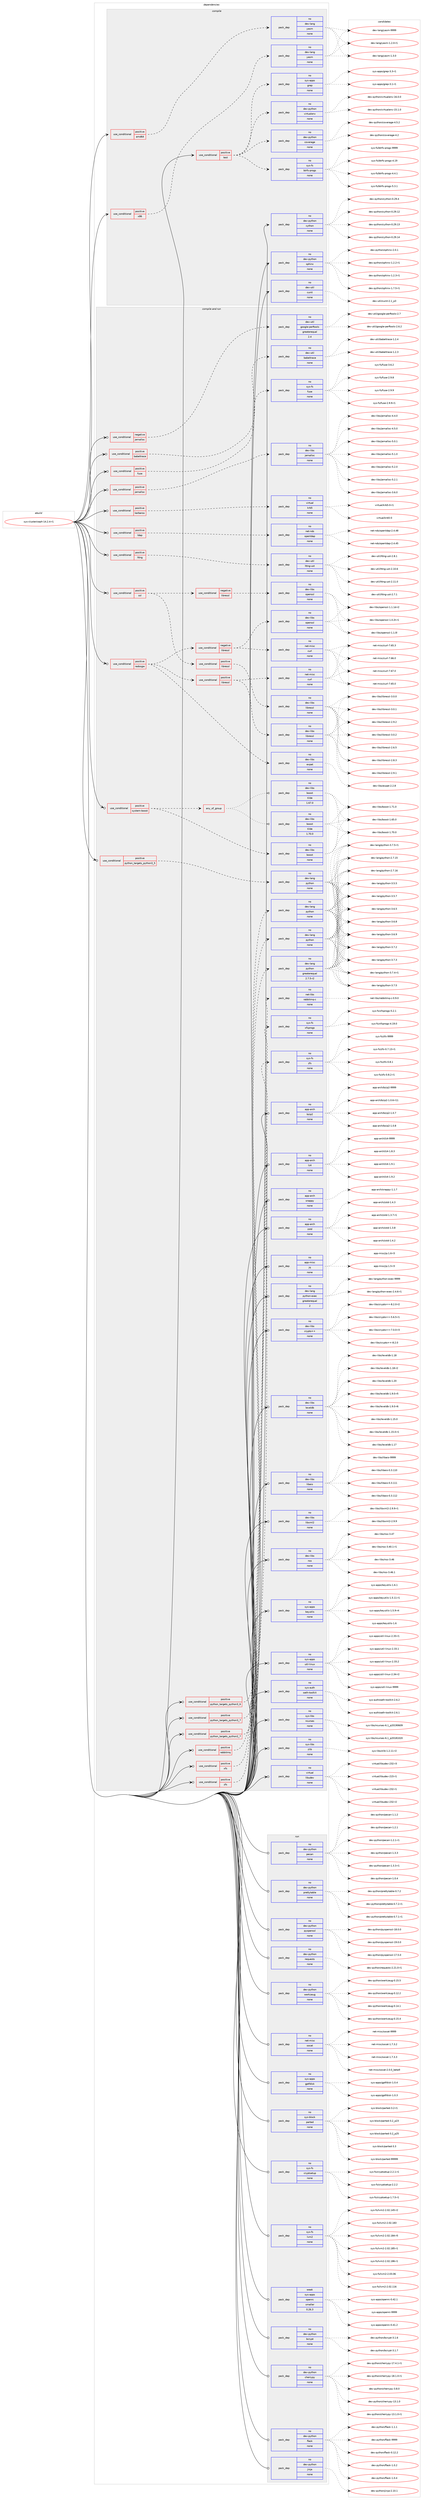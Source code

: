 digraph prolog {

# *************
# Graph options
# *************

newrank=true;
concentrate=true;
compound=true;
graph [rankdir=LR,fontname=Helvetica,fontsize=10,ranksep=1.5];#, ranksep=2.5, nodesep=0.2];
edge  [arrowhead=vee];
node  [fontname=Helvetica,fontsize=10];

# **********
# The ebuild
# **********

subgraph cluster_leftcol {
color=gray;
rank=same;
label=<<i>ebuild</i>>;
id [label="sys-cluster/ceph-14.2.4-r1", color=red, width=4, href="../sys-cluster/ceph-14.2.4-r1.svg"];
}

# ****************
# The dependencies
# ****************

subgraph cluster_midcol {
color=gray;
label=<<i>dependencies</i>>;
subgraph cluster_compile {
fillcolor="#eeeeee";
style=filled;
label=<<i>compile</i>>;
subgraph cond212596 {
dependency882558 [label=<<TABLE BORDER="0" CELLBORDER="1" CELLSPACING="0" CELLPADDING="4"><TR><TD ROWSPAN="3" CELLPADDING="10">use_conditional</TD></TR><TR><TD>positive</TD></TR><TR><TD>amd64</TD></TR></TABLE>>, shape=none, color=red];
subgraph pack654494 {
dependency882559 [label=<<TABLE BORDER="0" CELLBORDER="1" CELLSPACING="0" CELLPADDING="4" WIDTH="220"><TR><TD ROWSPAN="6" CELLPADDING="30">pack_dep</TD></TR><TR><TD WIDTH="110">no</TD></TR><TR><TD>dev-lang</TD></TR><TR><TD>yasm</TD></TR><TR><TD>none</TD></TR><TR><TD></TD></TR></TABLE>>, shape=none, color=blue];
}
dependency882558:e -> dependency882559:w [weight=20,style="dashed",arrowhead="vee"];
}
id:e -> dependency882558:w [weight=20,style="solid",arrowhead="vee"];
subgraph cond212597 {
dependency882560 [label=<<TABLE BORDER="0" CELLBORDER="1" CELLSPACING="0" CELLPADDING="4"><TR><TD ROWSPAN="3" CELLPADDING="10">use_conditional</TD></TR><TR><TD>positive</TD></TR><TR><TD>test</TD></TR></TABLE>>, shape=none, color=red];
subgraph pack654495 {
dependency882561 [label=<<TABLE BORDER="0" CELLBORDER="1" CELLSPACING="0" CELLPADDING="4" WIDTH="220"><TR><TD ROWSPAN="6" CELLPADDING="30">pack_dep</TD></TR><TR><TD WIDTH="110">no</TD></TR><TR><TD>dev-python</TD></TR><TR><TD>coverage</TD></TR><TR><TD>none</TD></TR><TR><TD></TD></TR></TABLE>>, shape=none, color=blue];
}
dependency882560:e -> dependency882561:w [weight=20,style="dashed",arrowhead="vee"];
subgraph pack654496 {
dependency882562 [label=<<TABLE BORDER="0" CELLBORDER="1" CELLSPACING="0" CELLPADDING="4" WIDTH="220"><TR><TD ROWSPAN="6" CELLPADDING="30">pack_dep</TD></TR><TR><TD WIDTH="110">no</TD></TR><TR><TD>dev-python</TD></TR><TR><TD>virtualenv</TD></TR><TR><TD>none</TD></TR><TR><TD></TD></TR></TABLE>>, shape=none, color=blue];
}
dependency882560:e -> dependency882562:w [weight=20,style="dashed",arrowhead="vee"];
subgraph pack654497 {
dependency882563 [label=<<TABLE BORDER="0" CELLBORDER="1" CELLSPACING="0" CELLPADDING="4" WIDTH="220"><TR><TD ROWSPAN="6" CELLPADDING="30">pack_dep</TD></TR><TR><TD WIDTH="110">no</TD></TR><TR><TD>sys-apps</TD></TR><TR><TD>grep</TD></TR><TR><TD>none</TD></TR><TR><TD></TD></TR></TABLE>>, shape=none, color=blue];
}
dependency882560:e -> dependency882563:w [weight=20,style="dashed",arrowhead="vee"];
subgraph pack654498 {
dependency882564 [label=<<TABLE BORDER="0" CELLBORDER="1" CELLSPACING="0" CELLPADDING="4" WIDTH="220"><TR><TD ROWSPAN="6" CELLPADDING="30">pack_dep</TD></TR><TR><TD WIDTH="110">no</TD></TR><TR><TD>sys-fs</TD></TR><TR><TD>btrfs-progs</TD></TR><TR><TD>none</TD></TR><TR><TD></TD></TR></TABLE>>, shape=none, color=blue];
}
dependency882560:e -> dependency882564:w [weight=20,style="dashed",arrowhead="vee"];
}
id:e -> dependency882560:w [weight=20,style="solid",arrowhead="vee"];
subgraph cond212598 {
dependency882565 [label=<<TABLE BORDER="0" CELLBORDER="1" CELLSPACING="0" CELLPADDING="4"><TR><TD ROWSPAN="3" CELLPADDING="10">use_conditional</TD></TR><TR><TD>positive</TD></TR><TR><TD>x86</TD></TR></TABLE>>, shape=none, color=red];
subgraph pack654499 {
dependency882566 [label=<<TABLE BORDER="0" CELLBORDER="1" CELLSPACING="0" CELLPADDING="4" WIDTH="220"><TR><TD ROWSPAN="6" CELLPADDING="30">pack_dep</TD></TR><TR><TD WIDTH="110">no</TD></TR><TR><TD>dev-lang</TD></TR><TR><TD>yasm</TD></TR><TR><TD>none</TD></TR><TR><TD></TD></TR></TABLE>>, shape=none, color=blue];
}
dependency882565:e -> dependency882566:w [weight=20,style="dashed",arrowhead="vee"];
}
id:e -> dependency882565:w [weight=20,style="solid",arrowhead="vee"];
subgraph pack654500 {
dependency882567 [label=<<TABLE BORDER="0" CELLBORDER="1" CELLSPACING="0" CELLPADDING="4" WIDTH="220"><TR><TD ROWSPAN="6" CELLPADDING="30">pack_dep</TD></TR><TR><TD WIDTH="110">no</TD></TR><TR><TD>dev-python</TD></TR><TR><TD>cython</TD></TR><TR><TD>none</TD></TR><TR><TD></TD></TR></TABLE>>, shape=none, color=blue];
}
id:e -> dependency882567:w [weight=20,style="solid",arrowhead="vee"];
subgraph pack654501 {
dependency882568 [label=<<TABLE BORDER="0" CELLBORDER="1" CELLSPACING="0" CELLPADDING="4" WIDTH="220"><TR><TD ROWSPAN="6" CELLPADDING="30">pack_dep</TD></TR><TR><TD WIDTH="110">no</TD></TR><TR><TD>dev-python</TD></TR><TR><TD>sphinx</TD></TR><TR><TD>none</TD></TR><TR><TD></TD></TR></TABLE>>, shape=none, color=blue];
}
id:e -> dependency882568:w [weight=20,style="solid",arrowhead="vee"];
subgraph pack654502 {
dependency882569 [label=<<TABLE BORDER="0" CELLBORDER="1" CELLSPACING="0" CELLPADDING="4" WIDTH="220"><TR><TD ROWSPAN="6" CELLPADDING="30">pack_dep</TD></TR><TR><TD WIDTH="110">no</TD></TR><TR><TD>dev-util</TD></TR><TR><TD>cunit</TD></TR><TR><TD>none</TD></TR><TR><TD></TD></TR></TABLE>>, shape=none, color=blue];
}
id:e -> dependency882569:w [weight=20,style="solid",arrowhead="vee"];
}
subgraph cluster_compileandrun {
fillcolor="#eeeeee";
style=filled;
label=<<i>compile and run</i>>;
subgraph cond212599 {
dependency882570 [label=<<TABLE BORDER="0" CELLBORDER="1" CELLSPACING="0" CELLPADDING="4"><TR><TD ROWSPAN="3" CELLPADDING="10">use_conditional</TD></TR><TR><TD>negative</TD></TR><TR><TD>jemalloc</TD></TR></TABLE>>, shape=none, color=red];
subgraph pack654503 {
dependency882571 [label=<<TABLE BORDER="0" CELLBORDER="1" CELLSPACING="0" CELLPADDING="4" WIDTH="220"><TR><TD ROWSPAN="6" CELLPADDING="30">pack_dep</TD></TR><TR><TD WIDTH="110">no</TD></TR><TR><TD>dev-util</TD></TR><TR><TD>google-perftools</TD></TR><TR><TD>greaterequal</TD></TR><TR><TD>2.4</TD></TR></TABLE>>, shape=none, color=blue];
}
dependency882570:e -> dependency882571:w [weight=20,style="dashed",arrowhead="vee"];
}
id:e -> dependency882570:w [weight=20,style="solid",arrowhead="odotvee"];
subgraph cond212600 {
dependency882572 [label=<<TABLE BORDER="0" CELLBORDER="1" CELLSPACING="0" CELLPADDING="4"><TR><TD ROWSPAN="3" CELLPADDING="10">use_conditional</TD></TR><TR><TD>positive</TD></TR><TR><TD>babeltrace</TD></TR></TABLE>>, shape=none, color=red];
subgraph pack654504 {
dependency882573 [label=<<TABLE BORDER="0" CELLBORDER="1" CELLSPACING="0" CELLPADDING="4" WIDTH="220"><TR><TD ROWSPAN="6" CELLPADDING="30">pack_dep</TD></TR><TR><TD WIDTH="110">no</TD></TR><TR><TD>dev-util</TD></TR><TR><TD>babeltrace</TD></TR><TR><TD>none</TD></TR><TR><TD></TD></TR></TABLE>>, shape=none, color=blue];
}
dependency882572:e -> dependency882573:w [weight=20,style="dashed",arrowhead="vee"];
}
id:e -> dependency882572:w [weight=20,style="solid",arrowhead="odotvee"];
subgraph cond212601 {
dependency882574 [label=<<TABLE BORDER="0" CELLBORDER="1" CELLSPACING="0" CELLPADDING="4"><TR><TD ROWSPAN="3" CELLPADDING="10">use_conditional</TD></TR><TR><TD>positive</TD></TR><TR><TD>fuse</TD></TR></TABLE>>, shape=none, color=red];
subgraph pack654505 {
dependency882575 [label=<<TABLE BORDER="0" CELLBORDER="1" CELLSPACING="0" CELLPADDING="4" WIDTH="220"><TR><TD ROWSPAN="6" CELLPADDING="30">pack_dep</TD></TR><TR><TD WIDTH="110">no</TD></TR><TR><TD>sys-fs</TD></TR><TR><TD>fuse</TD></TR><TR><TD>none</TD></TR><TR><TD></TD></TR></TABLE>>, shape=none, color=blue];
}
dependency882574:e -> dependency882575:w [weight=20,style="dashed",arrowhead="vee"];
}
id:e -> dependency882574:w [weight=20,style="solid",arrowhead="odotvee"];
subgraph cond212602 {
dependency882576 [label=<<TABLE BORDER="0" CELLBORDER="1" CELLSPACING="0" CELLPADDING="4"><TR><TD ROWSPAN="3" CELLPADDING="10">use_conditional</TD></TR><TR><TD>positive</TD></TR><TR><TD>jemalloc</TD></TR></TABLE>>, shape=none, color=red];
subgraph pack654506 {
dependency882577 [label=<<TABLE BORDER="0" CELLBORDER="1" CELLSPACING="0" CELLPADDING="4" WIDTH="220"><TR><TD ROWSPAN="6" CELLPADDING="30">pack_dep</TD></TR><TR><TD WIDTH="110">no</TD></TR><TR><TD>dev-libs</TD></TR><TR><TD>jemalloc</TD></TR><TR><TD>none</TD></TR><TR><TD></TD></TR></TABLE>>, shape=none, color=blue];
}
dependency882576:e -> dependency882577:w [weight=20,style="dashed",arrowhead="vee"];
}
id:e -> dependency882576:w [weight=20,style="solid",arrowhead="odotvee"];
subgraph cond212603 {
dependency882578 [label=<<TABLE BORDER="0" CELLBORDER="1" CELLSPACING="0" CELLPADDING="4"><TR><TD ROWSPAN="3" CELLPADDING="10">use_conditional</TD></TR><TR><TD>positive</TD></TR><TR><TD>kerberos</TD></TR></TABLE>>, shape=none, color=red];
subgraph pack654507 {
dependency882579 [label=<<TABLE BORDER="0" CELLBORDER="1" CELLSPACING="0" CELLPADDING="4" WIDTH="220"><TR><TD ROWSPAN="6" CELLPADDING="30">pack_dep</TD></TR><TR><TD WIDTH="110">no</TD></TR><TR><TD>virtual</TD></TR><TR><TD>krb5</TD></TR><TR><TD>none</TD></TR><TR><TD></TD></TR></TABLE>>, shape=none, color=blue];
}
dependency882578:e -> dependency882579:w [weight=20,style="dashed",arrowhead="vee"];
}
id:e -> dependency882578:w [weight=20,style="solid",arrowhead="odotvee"];
subgraph cond212604 {
dependency882580 [label=<<TABLE BORDER="0" CELLBORDER="1" CELLSPACING="0" CELLPADDING="4"><TR><TD ROWSPAN="3" CELLPADDING="10">use_conditional</TD></TR><TR><TD>positive</TD></TR><TR><TD>ldap</TD></TR></TABLE>>, shape=none, color=red];
subgraph pack654508 {
dependency882581 [label=<<TABLE BORDER="0" CELLBORDER="1" CELLSPACING="0" CELLPADDING="4" WIDTH="220"><TR><TD ROWSPAN="6" CELLPADDING="30">pack_dep</TD></TR><TR><TD WIDTH="110">no</TD></TR><TR><TD>net-nds</TD></TR><TR><TD>openldap</TD></TR><TR><TD>none</TD></TR><TR><TD></TD></TR></TABLE>>, shape=none, color=blue];
}
dependency882580:e -> dependency882581:w [weight=20,style="dashed",arrowhead="vee"];
}
id:e -> dependency882580:w [weight=20,style="solid",arrowhead="odotvee"];
subgraph cond212605 {
dependency882582 [label=<<TABLE BORDER="0" CELLBORDER="1" CELLSPACING="0" CELLPADDING="4"><TR><TD ROWSPAN="3" CELLPADDING="10">use_conditional</TD></TR><TR><TD>positive</TD></TR><TR><TD>lttng</TD></TR></TABLE>>, shape=none, color=red];
subgraph pack654509 {
dependency882583 [label=<<TABLE BORDER="0" CELLBORDER="1" CELLSPACING="0" CELLPADDING="4" WIDTH="220"><TR><TD ROWSPAN="6" CELLPADDING="30">pack_dep</TD></TR><TR><TD WIDTH="110">no</TD></TR><TR><TD>dev-util</TD></TR><TR><TD>lttng-ust</TD></TR><TR><TD>none</TD></TR><TR><TD></TD></TR></TABLE>>, shape=none, color=blue];
}
dependency882582:e -> dependency882583:w [weight=20,style="dashed",arrowhead="vee"];
}
id:e -> dependency882582:w [weight=20,style="solid",arrowhead="odotvee"];
subgraph cond212606 {
dependency882584 [label=<<TABLE BORDER="0" CELLBORDER="1" CELLSPACING="0" CELLPADDING="4"><TR><TD ROWSPAN="3" CELLPADDING="10">use_conditional</TD></TR><TR><TD>positive</TD></TR><TR><TD>python_targets_python2_7</TD></TR></TABLE>>, shape=none, color=red];
subgraph pack654510 {
dependency882585 [label=<<TABLE BORDER="0" CELLBORDER="1" CELLSPACING="0" CELLPADDING="4" WIDTH="220"><TR><TD ROWSPAN="6" CELLPADDING="30">pack_dep</TD></TR><TR><TD WIDTH="110">no</TD></TR><TR><TD>dev-lang</TD></TR><TR><TD>python</TD></TR><TR><TD>greaterequal</TD></TR><TR><TD>2.7.5-r2</TD></TR></TABLE>>, shape=none, color=blue];
}
dependency882584:e -> dependency882585:w [weight=20,style="dashed",arrowhead="vee"];
}
id:e -> dependency882584:w [weight=20,style="solid",arrowhead="odotvee"];
subgraph cond212607 {
dependency882586 [label=<<TABLE BORDER="0" CELLBORDER="1" CELLSPACING="0" CELLPADDING="4"><TR><TD ROWSPAN="3" CELLPADDING="10">use_conditional</TD></TR><TR><TD>positive</TD></TR><TR><TD>python_targets_python3_5</TD></TR></TABLE>>, shape=none, color=red];
subgraph pack654511 {
dependency882587 [label=<<TABLE BORDER="0" CELLBORDER="1" CELLSPACING="0" CELLPADDING="4" WIDTH="220"><TR><TD ROWSPAN="6" CELLPADDING="30">pack_dep</TD></TR><TR><TD WIDTH="110">no</TD></TR><TR><TD>dev-lang</TD></TR><TR><TD>python</TD></TR><TR><TD>none</TD></TR><TR><TD></TD></TR></TABLE>>, shape=none, color=blue];
}
dependency882586:e -> dependency882587:w [weight=20,style="dashed",arrowhead="vee"];
}
id:e -> dependency882586:w [weight=20,style="solid",arrowhead="odotvee"];
subgraph cond212608 {
dependency882588 [label=<<TABLE BORDER="0" CELLBORDER="1" CELLSPACING="0" CELLPADDING="4"><TR><TD ROWSPAN="3" CELLPADDING="10">use_conditional</TD></TR><TR><TD>positive</TD></TR><TR><TD>python_targets_python3_6</TD></TR></TABLE>>, shape=none, color=red];
subgraph pack654512 {
dependency882589 [label=<<TABLE BORDER="0" CELLBORDER="1" CELLSPACING="0" CELLPADDING="4" WIDTH="220"><TR><TD ROWSPAN="6" CELLPADDING="30">pack_dep</TD></TR><TR><TD WIDTH="110">no</TD></TR><TR><TD>dev-lang</TD></TR><TR><TD>python</TD></TR><TR><TD>none</TD></TR><TR><TD></TD></TR></TABLE>>, shape=none, color=blue];
}
dependency882588:e -> dependency882589:w [weight=20,style="dashed",arrowhead="vee"];
}
id:e -> dependency882588:w [weight=20,style="solid",arrowhead="odotvee"];
subgraph cond212609 {
dependency882590 [label=<<TABLE BORDER="0" CELLBORDER="1" CELLSPACING="0" CELLPADDING="4"><TR><TD ROWSPAN="3" CELLPADDING="10">use_conditional</TD></TR><TR><TD>positive</TD></TR><TR><TD>python_targets_python3_7</TD></TR></TABLE>>, shape=none, color=red];
subgraph pack654513 {
dependency882591 [label=<<TABLE BORDER="0" CELLBORDER="1" CELLSPACING="0" CELLPADDING="4" WIDTH="220"><TR><TD ROWSPAN="6" CELLPADDING="30">pack_dep</TD></TR><TR><TD WIDTH="110">no</TD></TR><TR><TD>dev-lang</TD></TR><TR><TD>python</TD></TR><TR><TD>none</TD></TR><TR><TD></TD></TR></TABLE>>, shape=none, color=blue];
}
dependency882590:e -> dependency882591:w [weight=20,style="dashed",arrowhead="vee"];
}
id:e -> dependency882590:w [weight=20,style="solid",arrowhead="odotvee"];
subgraph cond212610 {
dependency882592 [label=<<TABLE BORDER="0" CELLBORDER="1" CELLSPACING="0" CELLPADDING="4"><TR><TD ROWSPAN="3" CELLPADDING="10">use_conditional</TD></TR><TR><TD>positive</TD></TR><TR><TD>rabbitmq</TD></TR></TABLE>>, shape=none, color=red];
subgraph pack654514 {
dependency882593 [label=<<TABLE BORDER="0" CELLBORDER="1" CELLSPACING="0" CELLPADDING="4" WIDTH="220"><TR><TD ROWSPAN="6" CELLPADDING="30">pack_dep</TD></TR><TR><TD WIDTH="110">no</TD></TR><TR><TD>net-libs</TD></TR><TR><TD>rabbitmq-c</TD></TR><TR><TD>none</TD></TR><TR><TD></TD></TR></TABLE>>, shape=none, color=blue];
}
dependency882592:e -> dependency882593:w [weight=20,style="dashed",arrowhead="vee"];
}
id:e -> dependency882592:w [weight=20,style="solid",arrowhead="odotvee"];
subgraph cond212611 {
dependency882594 [label=<<TABLE BORDER="0" CELLBORDER="1" CELLSPACING="0" CELLPADDING="4"><TR><TD ROWSPAN="3" CELLPADDING="10">use_conditional</TD></TR><TR><TD>positive</TD></TR><TR><TD>radosgw</TD></TR></TABLE>>, shape=none, color=red];
subgraph pack654515 {
dependency882595 [label=<<TABLE BORDER="0" CELLBORDER="1" CELLSPACING="0" CELLPADDING="4" WIDTH="220"><TR><TD ROWSPAN="6" CELLPADDING="30">pack_dep</TD></TR><TR><TD WIDTH="110">no</TD></TR><TR><TD>dev-libs</TD></TR><TR><TD>expat</TD></TR><TR><TD>none</TD></TR><TR><TD></TD></TR></TABLE>>, shape=none, color=blue];
}
dependency882594:e -> dependency882595:w [weight=20,style="dashed",arrowhead="vee"];
subgraph cond212612 {
dependency882596 [label=<<TABLE BORDER="0" CELLBORDER="1" CELLSPACING="0" CELLPADDING="4"><TR><TD ROWSPAN="3" CELLPADDING="10">use_conditional</TD></TR><TR><TD>negative</TD></TR><TR><TD>libressl</TD></TR></TABLE>>, shape=none, color=red];
subgraph pack654516 {
dependency882597 [label=<<TABLE BORDER="0" CELLBORDER="1" CELLSPACING="0" CELLPADDING="4" WIDTH="220"><TR><TD ROWSPAN="6" CELLPADDING="30">pack_dep</TD></TR><TR><TD WIDTH="110">no</TD></TR><TR><TD>dev-libs</TD></TR><TR><TD>openssl</TD></TR><TR><TD>none</TD></TR><TR><TD></TD></TR></TABLE>>, shape=none, color=blue];
}
dependency882596:e -> dependency882597:w [weight=20,style="dashed",arrowhead="vee"];
subgraph pack654517 {
dependency882598 [label=<<TABLE BORDER="0" CELLBORDER="1" CELLSPACING="0" CELLPADDING="4" WIDTH="220"><TR><TD ROWSPAN="6" CELLPADDING="30">pack_dep</TD></TR><TR><TD WIDTH="110">no</TD></TR><TR><TD>net-misc</TD></TR><TR><TD>curl</TD></TR><TR><TD>none</TD></TR><TR><TD></TD></TR></TABLE>>, shape=none, color=blue];
}
dependency882596:e -> dependency882598:w [weight=20,style="dashed",arrowhead="vee"];
}
dependency882594:e -> dependency882596:w [weight=20,style="dashed",arrowhead="vee"];
subgraph cond212613 {
dependency882599 [label=<<TABLE BORDER="0" CELLBORDER="1" CELLSPACING="0" CELLPADDING="4"><TR><TD ROWSPAN="3" CELLPADDING="10">use_conditional</TD></TR><TR><TD>positive</TD></TR><TR><TD>libressl</TD></TR></TABLE>>, shape=none, color=red];
subgraph pack654518 {
dependency882600 [label=<<TABLE BORDER="0" CELLBORDER="1" CELLSPACING="0" CELLPADDING="4" WIDTH="220"><TR><TD ROWSPAN="6" CELLPADDING="30">pack_dep</TD></TR><TR><TD WIDTH="110">no</TD></TR><TR><TD>dev-libs</TD></TR><TR><TD>libressl</TD></TR><TR><TD>none</TD></TR><TR><TD></TD></TR></TABLE>>, shape=none, color=blue];
}
dependency882599:e -> dependency882600:w [weight=20,style="dashed",arrowhead="vee"];
subgraph pack654519 {
dependency882601 [label=<<TABLE BORDER="0" CELLBORDER="1" CELLSPACING="0" CELLPADDING="4" WIDTH="220"><TR><TD ROWSPAN="6" CELLPADDING="30">pack_dep</TD></TR><TR><TD WIDTH="110">no</TD></TR><TR><TD>net-misc</TD></TR><TR><TD>curl</TD></TR><TR><TD>none</TD></TR><TR><TD></TD></TR></TABLE>>, shape=none, color=blue];
}
dependency882599:e -> dependency882601:w [weight=20,style="dashed",arrowhead="vee"];
}
dependency882594:e -> dependency882599:w [weight=20,style="dashed",arrowhead="vee"];
}
id:e -> dependency882594:w [weight=20,style="solid",arrowhead="odotvee"];
subgraph cond212614 {
dependency882602 [label=<<TABLE BORDER="0" CELLBORDER="1" CELLSPACING="0" CELLPADDING="4"><TR><TD ROWSPAN="3" CELLPADDING="10">use_conditional</TD></TR><TR><TD>positive</TD></TR><TR><TD>ssl</TD></TR></TABLE>>, shape=none, color=red];
subgraph cond212615 {
dependency882603 [label=<<TABLE BORDER="0" CELLBORDER="1" CELLSPACING="0" CELLPADDING="4"><TR><TD ROWSPAN="3" CELLPADDING="10">use_conditional</TD></TR><TR><TD>negative</TD></TR><TR><TD>libressl</TD></TR></TABLE>>, shape=none, color=red];
subgraph pack654520 {
dependency882604 [label=<<TABLE BORDER="0" CELLBORDER="1" CELLSPACING="0" CELLPADDING="4" WIDTH="220"><TR><TD ROWSPAN="6" CELLPADDING="30">pack_dep</TD></TR><TR><TD WIDTH="110">no</TD></TR><TR><TD>dev-libs</TD></TR><TR><TD>openssl</TD></TR><TR><TD>none</TD></TR><TR><TD></TD></TR></TABLE>>, shape=none, color=blue];
}
dependency882603:e -> dependency882604:w [weight=20,style="dashed",arrowhead="vee"];
}
dependency882602:e -> dependency882603:w [weight=20,style="dashed",arrowhead="vee"];
subgraph cond212616 {
dependency882605 [label=<<TABLE BORDER="0" CELLBORDER="1" CELLSPACING="0" CELLPADDING="4"><TR><TD ROWSPAN="3" CELLPADDING="10">use_conditional</TD></TR><TR><TD>positive</TD></TR><TR><TD>libressl</TD></TR></TABLE>>, shape=none, color=red];
subgraph pack654521 {
dependency882606 [label=<<TABLE BORDER="0" CELLBORDER="1" CELLSPACING="0" CELLPADDING="4" WIDTH="220"><TR><TD ROWSPAN="6" CELLPADDING="30">pack_dep</TD></TR><TR><TD WIDTH="110">no</TD></TR><TR><TD>dev-libs</TD></TR><TR><TD>libressl</TD></TR><TR><TD>none</TD></TR><TR><TD></TD></TR></TABLE>>, shape=none, color=blue];
}
dependency882605:e -> dependency882606:w [weight=20,style="dashed",arrowhead="vee"];
}
dependency882602:e -> dependency882605:w [weight=20,style="dashed",arrowhead="vee"];
}
id:e -> dependency882602:w [weight=20,style="solid",arrowhead="odotvee"];
subgraph cond212617 {
dependency882607 [label=<<TABLE BORDER="0" CELLBORDER="1" CELLSPACING="0" CELLPADDING="4"><TR><TD ROWSPAN="3" CELLPADDING="10">use_conditional</TD></TR><TR><TD>positive</TD></TR><TR><TD>system-boost</TD></TR></TABLE>>, shape=none, color=red];
subgraph any14945 {
dependency882608 [label=<<TABLE BORDER="0" CELLBORDER="1" CELLSPACING="0" CELLPADDING="4"><TR><TD CELLPADDING="10">any_of_group</TD></TR></TABLE>>, shape=none, color=red];subgraph pack654522 {
dependency882609 [label=<<TABLE BORDER="0" CELLBORDER="1" CELLSPACING="0" CELLPADDING="4" WIDTH="220"><TR><TD ROWSPAN="6" CELLPADDING="30">pack_dep</TD></TR><TR><TD WIDTH="110">no</TD></TR><TR><TD>dev-libs</TD></TR><TR><TD>boost</TD></TR><TR><TD>tilde</TD></TR><TR><TD>1.70.0</TD></TR></TABLE>>, shape=none, color=blue];
}
dependency882608:e -> dependency882609:w [weight=20,style="dotted",arrowhead="oinv"];
subgraph pack654523 {
dependency882610 [label=<<TABLE BORDER="0" CELLBORDER="1" CELLSPACING="0" CELLPADDING="4" WIDTH="220"><TR><TD ROWSPAN="6" CELLPADDING="30">pack_dep</TD></TR><TR><TD WIDTH="110">no</TD></TR><TR><TD>dev-libs</TD></TR><TR><TD>boost</TD></TR><TR><TD>tilde</TD></TR><TR><TD>1.67.0</TD></TR></TABLE>>, shape=none, color=blue];
}
dependency882608:e -> dependency882610:w [weight=20,style="dotted",arrowhead="oinv"];
}
dependency882607:e -> dependency882608:w [weight=20,style="dashed",arrowhead="vee"];
subgraph pack654524 {
dependency882611 [label=<<TABLE BORDER="0" CELLBORDER="1" CELLSPACING="0" CELLPADDING="4" WIDTH="220"><TR><TD ROWSPAN="6" CELLPADDING="30">pack_dep</TD></TR><TR><TD WIDTH="110">no</TD></TR><TR><TD>dev-libs</TD></TR><TR><TD>boost</TD></TR><TR><TD>none</TD></TR><TR><TD></TD></TR></TABLE>>, shape=none, color=blue];
}
dependency882607:e -> dependency882611:w [weight=20,style="dashed",arrowhead="vee"];
}
id:e -> dependency882607:w [weight=20,style="solid",arrowhead="odotvee"];
subgraph cond212618 {
dependency882612 [label=<<TABLE BORDER="0" CELLBORDER="1" CELLSPACING="0" CELLPADDING="4"><TR><TD ROWSPAN="3" CELLPADDING="10">use_conditional</TD></TR><TR><TD>positive</TD></TR><TR><TD>xfs</TD></TR></TABLE>>, shape=none, color=red];
subgraph pack654525 {
dependency882613 [label=<<TABLE BORDER="0" CELLBORDER="1" CELLSPACING="0" CELLPADDING="4" WIDTH="220"><TR><TD ROWSPAN="6" CELLPADDING="30">pack_dep</TD></TR><TR><TD WIDTH="110">no</TD></TR><TR><TD>sys-fs</TD></TR><TR><TD>xfsprogs</TD></TR><TR><TD>none</TD></TR><TR><TD></TD></TR></TABLE>>, shape=none, color=blue];
}
dependency882612:e -> dependency882613:w [weight=20,style="dashed",arrowhead="vee"];
}
id:e -> dependency882612:w [weight=20,style="solid",arrowhead="odotvee"];
subgraph cond212619 {
dependency882614 [label=<<TABLE BORDER="0" CELLBORDER="1" CELLSPACING="0" CELLPADDING="4"><TR><TD ROWSPAN="3" CELLPADDING="10">use_conditional</TD></TR><TR><TD>positive</TD></TR><TR><TD>zfs</TD></TR></TABLE>>, shape=none, color=red];
subgraph pack654526 {
dependency882615 [label=<<TABLE BORDER="0" CELLBORDER="1" CELLSPACING="0" CELLPADDING="4" WIDTH="220"><TR><TD ROWSPAN="6" CELLPADDING="30">pack_dep</TD></TR><TR><TD WIDTH="110">no</TD></TR><TR><TD>sys-fs</TD></TR><TR><TD>zfs</TD></TR><TR><TD>none</TD></TR><TR><TD></TD></TR></TABLE>>, shape=none, color=blue];
}
dependency882614:e -> dependency882615:w [weight=20,style="dashed",arrowhead="vee"];
}
id:e -> dependency882614:w [weight=20,style="solid",arrowhead="odotvee"];
subgraph pack654527 {
dependency882616 [label=<<TABLE BORDER="0" CELLBORDER="1" CELLSPACING="0" CELLPADDING="4" WIDTH="220"><TR><TD ROWSPAN="6" CELLPADDING="30">pack_dep</TD></TR><TR><TD WIDTH="110">no</TD></TR><TR><TD>app-arch</TD></TR><TR><TD>bzip2</TD></TR><TR><TD>none</TD></TR><TR><TD></TD></TR></TABLE>>, shape=none, color=blue];
}
id:e -> dependency882616:w [weight=20,style="solid",arrowhead="odotvee"];
subgraph pack654528 {
dependency882617 [label=<<TABLE BORDER="0" CELLBORDER="1" CELLSPACING="0" CELLPADDING="4" WIDTH="220"><TR><TD ROWSPAN="6" CELLPADDING="30">pack_dep</TD></TR><TR><TD WIDTH="110">no</TD></TR><TR><TD>app-arch</TD></TR><TR><TD>lz4</TD></TR><TR><TD>none</TD></TR><TR><TD></TD></TR></TABLE>>, shape=none, color=blue];
}
id:e -> dependency882617:w [weight=20,style="solid",arrowhead="odotvee"];
subgraph pack654529 {
dependency882618 [label=<<TABLE BORDER="0" CELLBORDER="1" CELLSPACING="0" CELLPADDING="4" WIDTH="220"><TR><TD ROWSPAN="6" CELLPADDING="30">pack_dep</TD></TR><TR><TD WIDTH="110">no</TD></TR><TR><TD>app-arch</TD></TR><TR><TD>snappy</TD></TR><TR><TD>none</TD></TR><TR><TD></TD></TR></TABLE>>, shape=none, color=blue];
}
id:e -> dependency882618:w [weight=20,style="solid",arrowhead="odotvee"];
subgraph pack654530 {
dependency882619 [label=<<TABLE BORDER="0" CELLBORDER="1" CELLSPACING="0" CELLPADDING="4" WIDTH="220"><TR><TD ROWSPAN="6" CELLPADDING="30">pack_dep</TD></TR><TR><TD WIDTH="110">no</TD></TR><TR><TD>app-arch</TD></TR><TR><TD>zstd</TD></TR><TR><TD>none</TD></TR><TR><TD></TD></TR></TABLE>>, shape=none, color=blue];
}
id:e -> dependency882619:w [weight=20,style="solid",arrowhead="odotvee"];
subgraph pack654531 {
dependency882620 [label=<<TABLE BORDER="0" CELLBORDER="1" CELLSPACING="0" CELLPADDING="4" WIDTH="220"><TR><TD ROWSPAN="6" CELLPADDING="30">pack_dep</TD></TR><TR><TD WIDTH="110">no</TD></TR><TR><TD>app-misc</TD></TR><TR><TD>jq</TD></TR><TR><TD>none</TD></TR><TR><TD></TD></TR></TABLE>>, shape=none, color=blue];
}
id:e -> dependency882620:w [weight=20,style="solid",arrowhead="odotvee"];
subgraph pack654532 {
dependency882621 [label=<<TABLE BORDER="0" CELLBORDER="1" CELLSPACING="0" CELLPADDING="4" WIDTH="220"><TR><TD ROWSPAN="6" CELLPADDING="30">pack_dep</TD></TR><TR><TD WIDTH="110">no</TD></TR><TR><TD>dev-lang</TD></TR><TR><TD>python-exec</TD></TR><TR><TD>greaterequal</TD></TR><TR><TD>2</TD></TR></TABLE>>, shape=none, color=blue];
}
id:e -> dependency882621:w [weight=20,style="solid",arrowhead="odotvee"];
subgraph pack654533 {
dependency882622 [label=<<TABLE BORDER="0" CELLBORDER="1" CELLSPACING="0" CELLPADDING="4" WIDTH="220"><TR><TD ROWSPAN="6" CELLPADDING="30">pack_dep</TD></TR><TR><TD WIDTH="110">no</TD></TR><TR><TD>dev-libs</TD></TR><TR><TD>crypto++</TD></TR><TR><TD>none</TD></TR><TR><TD></TD></TR></TABLE>>, shape=none, color=blue];
}
id:e -> dependency882622:w [weight=20,style="solid",arrowhead="odotvee"];
subgraph pack654534 {
dependency882623 [label=<<TABLE BORDER="0" CELLBORDER="1" CELLSPACING="0" CELLPADDING="4" WIDTH="220"><TR><TD ROWSPAN="6" CELLPADDING="30">pack_dep</TD></TR><TR><TD WIDTH="110">no</TD></TR><TR><TD>dev-libs</TD></TR><TR><TD>leveldb</TD></TR><TR><TD>none</TD></TR><TR><TD></TD></TR></TABLE>>, shape=none, color=blue];
}
id:e -> dependency882623:w [weight=20,style="solid",arrowhead="odotvee"];
subgraph pack654535 {
dependency882624 [label=<<TABLE BORDER="0" CELLBORDER="1" CELLSPACING="0" CELLPADDING="4" WIDTH="220"><TR><TD ROWSPAN="6" CELLPADDING="30">pack_dep</TD></TR><TR><TD WIDTH="110">no</TD></TR><TR><TD>dev-libs</TD></TR><TR><TD>libaio</TD></TR><TR><TD>none</TD></TR><TR><TD></TD></TR></TABLE>>, shape=none, color=blue];
}
id:e -> dependency882624:w [weight=20,style="solid",arrowhead="odotvee"];
subgraph pack654536 {
dependency882625 [label=<<TABLE BORDER="0" CELLBORDER="1" CELLSPACING="0" CELLPADDING="4" WIDTH="220"><TR><TD ROWSPAN="6" CELLPADDING="30">pack_dep</TD></TR><TR><TD WIDTH="110">no</TD></TR><TR><TD>dev-libs</TD></TR><TR><TD>libxml2</TD></TR><TR><TD>none</TD></TR><TR><TD></TD></TR></TABLE>>, shape=none, color=blue];
}
id:e -> dependency882625:w [weight=20,style="solid",arrowhead="odotvee"];
subgraph pack654537 {
dependency882626 [label=<<TABLE BORDER="0" CELLBORDER="1" CELLSPACING="0" CELLPADDING="4" WIDTH="220"><TR><TD ROWSPAN="6" CELLPADDING="30">pack_dep</TD></TR><TR><TD WIDTH="110">no</TD></TR><TR><TD>dev-libs</TD></TR><TR><TD>nss</TD></TR><TR><TD>none</TD></TR><TR><TD></TD></TR></TABLE>>, shape=none, color=blue];
}
id:e -> dependency882626:w [weight=20,style="solid",arrowhead="odotvee"];
subgraph pack654538 {
dependency882627 [label=<<TABLE BORDER="0" CELLBORDER="1" CELLSPACING="0" CELLPADDING="4" WIDTH="220"><TR><TD ROWSPAN="6" CELLPADDING="30">pack_dep</TD></TR><TR><TD WIDTH="110">no</TD></TR><TR><TD>sys-apps</TD></TR><TR><TD>keyutils</TD></TR><TR><TD>none</TD></TR><TR><TD></TD></TR></TABLE>>, shape=none, color=blue];
}
id:e -> dependency882627:w [weight=20,style="solid",arrowhead="odotvee"];
subgraph pack654539 {
dependency882628 [label=<<TABLE BORDER="0" CELLBORDER="1" CELLSPACING="0" CELLPADDING="4" WIDTH="220"><TR><TD ROWSPAN="6" CELLPADDING="30">pack_dep</TD></TR><TR><TD WIDTH="110">no</TD></TR><TR><TD>sys-apps</TD></TR><TR><TD>util-linux</TD></TR><TR><TD>none</TD></TR><TR><TD></TD></TR></TABLE>>, shape=none, color=blue];
}
id:e -> dependency882628:w [weight=20,style="solid",arrowhead="odotvee"];
subgraph pack654540 {
dependency882629 [label=<<TABLE BORDER="0" CELLBORDER="1" CELLSPACING="0" CELLPADDING="4" WIDTH="220"><TR><TD ROWSPAN="6" CELLPADDING="30">pack_dep</TD></TR><TR><TD WIDTH="110">no</TD></TR><TR><TD>sys-auth</TD></TR><TR><TD>oath-toolkit</TD></TR><TR><TD>none</TD></TR><TR><TD></TD></TR></TABLE>>, shape=none, color=blue];
}
id:e -> dependency882629:w [weight=20,style="solid",arrowhead="odotvee"];
subgraph pack654541 {
dependency882630 [label=<<TABLE BORDER="0" CELLBORDER="1" CELLSPACING="0" CELLPADDING="4" WIDTH="220"><TR><TD ROWSPAN="6" CELLPADDING="30">pack_dep</TD></TR><TR><TD WIDTH="110">no</TD></TR><TR><TD>sys-libs</TD></TR><TR><TD>ncurses</TD></TR><TR><TD>none</TD></TR><TR><TD></TD></TR></TABLE>>, shape=none, color=blue];
}
id:e -> dependency882630:w [weight=20,style="solid",arrowhead="odotvee"];
subgraph pack654542 {
dependency882631 [label=<<TABLE BORDER="0" CELLBORDER="1" CELLSPACING="0" CELLPADDING="4" WIDTH="220"><TR><TD ROWSPAN="6" CELLPADDING="30">pack_dep</TD></TR><TR><TD WIDTH="110">no</TD></TR><TR><TD>sys-libs</TD></TR><TR><TD>zlib</TD></TR><TR><TD>none</TD></TR><TR><TD></TD></TR></TABLE>>, shape=none, color=blue];
}
id:e -> dependency882631:w [weight=20,style="solid",arrowhead="odotvee"];
subgraph pack654543 {
dependency882632 [label=<<TABLE BORDER="0" CELLBORDER="1" CELLSPACING="0" CELLPADDING="4" WIDTH="220"><TR><TD ROWSPAN="6" CELLPADDING="30">pack_dep</TD></TR><TR><TD WIDTH="110">no</TD></TR><TR><TD>virtual</TD></TR><TR><TD>libudev</TD></TR><TR><TD>none</TD></TR><TR><TD></TD></TR></TABLE>>, shape=none, color=blue];
}
id:e -> dependency882632:w [weight=20,style="solid",arrowhead="odotvee"];
}
subgraph cluster_run {
fillcolor="#eeeeee";
style=filled;
label=<<i>run</i>>;
subgraph pack654544 {
dependency882633 [label=<<TABLE BORDER="0" CELLBORDER="1" CELLSPACING="0" CELLPADDING="4" WIDTH="220"><TR><TD ROWSPAN="6" CELLPADDING="30">pack_dep</TD></TR><TR><TD WIDTH="110">no</TD></TR><TR><TD>dev-python</TD></TR><TR><TD>bcrypt</TD></TR><TR><TD>none</TD></TR><TR><TD></TD></TR></TABLE>>, shape=none, color=blue];
}
id:e -> dependency882633:w [weight=20,style="solid",arrowhead="odot"];
subgraph pack654545 {
dependency882634 [label=<<TABLE BORDER="0" CELLBORDER="1" CELLSPACING="0" CELLPADDING="4" WIDTH="220"><TR><TD ROWSPAN="6" CELLPADDING="30">pack_dep</TD></TR><TR><TD WIDTH="110">no</TD></TR><TR><TD>dev-python</TD></TR><TR><TD>cherrypy</TD></TR><TR><TD>none</TD></TR><TR><TD></TD></TR></TABLE>>, shape=none, color=blue];
}
id:e -> dependency882634:w [weight=20,style="solid",arrowhead="odot"];
subgraph pack654546 {
dependency882635 [label=<<TABLE BORDER="0" CELLBORDER="1" CELLSPACING="0" CELLPADDING="4" WIDTH="220"><TR><TD ROWSPAN="6" CELLPADDING="30">pack_dep</TD></TR><TR><TD WIDTH="110">no</TD></TR><TR><TD>dev-python</TD></TR><TR><TD>flask</TD></TR><TR><TD>none</TD></TR><TR><TD></TD></TR></TABLE>>, shape=none, color=blue];
}
id:e -> dependency882635:w [weight=20,style="solid",arrowhead="odot"];
subgraph pack654547 {
dependency882636 [label=<<TABLE BORDER="0" CELLBORDER="1" CELLSPACING="0" CELLPADDING="4" WIDTH="220"><TR><TD ROWSPAN="6" CELLPADDING="30">pack_dep</TD></TR><TR><TD WIDTH="110">no</TD></TR><TR><TD>dev-python</TD></TR><TR><TD>jinja</TD></TR><TR><TD>none</TD></TR><TR><TD></TD></TR></TABLE>>, shape=none, color=blue];
}
id:e -> dependency882636:w [weight=20,style="solid",arrowhead="odot"];
subgraph pack654548 {
dependency882637 [label=<<TABLE BORDER="0" CELLBORDER="1" CELLSPACING="0" CELLPADDING="4" WIDTH="220"><TR><TD ROWSPAN="6" CELLPADDING="30">pack_dep</TD></TR><TR><TD WIDTH="110">no</TD></TR><TR><TD>dev-python</TD></TR><TR><TD>pecan</TD></TR><TR><TD>none</TD></TR><TR><TD></TD></TR></TABLE>>, shape=none, color=blue];
}
id:e -> dependency882637:w [weight=20,style="solid",arrowhead="odot"];
subgraph pack654549 {
dependency882638 [label=<<TABLE BORDER="0" CELLBORDER="1" CELLSPACING="0" CELLPADDING="4" WIDTH="220"><TR><TD ROWSPAN="6" CELLPADDING="30">pack_dep</TD></TR><TR><TD WIDTH="110">no</TD></TR><TR><TD>dev-python</TD></TR><TR><TD>prettytable</TD></TR><TR><TD>none</TD></TR><TR><TD></TD></TR></TABLE>>, shape=none, color=blue];
}
id:e -> dependency882638:w [weight=20,style="solid",arrowhead="odot"];
subgraph pack654550 {
dependency882639 [label=<<TABLE BORDER="0" CELLBORDER="1" CELLSPACING="0" CELLPADDING="4" WIDTH="220"><TR><TD ROWSPAN="6" CELLPADDING="30">pack_dep</TD></TR><TR><TD WIDTH="110">no</TD></TR><TR><TD>dev-python</TD></TR><TR><TD>pyopenssl</TD></TR><TR><TD>none</TD></TR><TR><TD></TD></TR></TABLE>>, shape=none, color=blue];
}
id:e -> dependency882639:w [weight=20,style="solid",arrowhead="odot"];
subgraph pack654551 {
dependency882640 [label=<<TABLE BORDER="0" CELLBORDER="1" CELLSPACING="0" CELLPADDING="4" WIDTH="220"><TR><TD ROWSPAN="6" CELLPADDING="30">pack_dep</TD></TR><TR><TD WIDTH="110">no</TD></TR><TR><TD>dev-python</TD></TR><TR><TD>requests</TD></TR><TR><TD>none</TD></TR><TR><TD></TD></TR></TABLE>>, shape=none, color=blue];
}
id:e -> dependency882640:w [weight=20,style="solid",arrowhead="odot"];
subgraph pack654552 {
dependency882641 [label=<<TABLE BORDER="0" CELLBORDER="1" CELLSPACING="0" CELLPADDING="4" WIDTH="220"><TR><TD ROWSPAN="6" CELLPADDING="30">pack_dep</TD></TR><TR><TD WIDTH="110">no</TD></TR><TR><TD>dev-python</TD></TR><TR><TD>werkzeug</TD></TR><TR><TD>none</TD></TR><TR><TD></TD></TR></TABLE>>, shape=none, color=blue];
}
id:e -> dependency882641:w [weight=20,style="solid",arrowhead="odot"];
subgraph pack654553 {
dependency882642 [label=<<TABLE BORDER="0" CELLBORDER="1" CELLSPACING="0" CELLPADDING="4" WIDTH="220"><TR><TD ROWSPAN="6" CELLPADDING="30">pack_dep</TD></TR><TR><TD WIDTH="110">no</TD></TR><TR><TD>net-misc</TD></TR><TR><TD>socat</TD></TR><TR><TD>none</TD></TR><TR><TD></TD></TR></TABLE>>, shape=none, color=blue];
}
id:e -> dependency882642:w [weight=20,style="solid",arrowhead="odot"];
subgraph pack654554 {
dependency882643 [label=<<TABLE BORDER="0" CELLBORDER="1" CELLSPACING="0" CELLPADDING="4" WIDTH="220"><TR><TD ROWSPAN="6" CELLPADDING="30">pack_dep</TD></TR><TR><TD WIDTH="110">no</TD></TR><TR><TD>sys-apps</TD></TR><TR><TD>gptfdisk</TD></TR><TR><TD>none</TD></TR><TR><TD></TD></TR></TABLE>>, shape=none, color=blue];
}
id:e -> dependency882643:w [weight=20,style="solid",arrowhead="odot"];
subgraph pack654555 {
dependency882644 [label=<<TABLE BORDER="0" CELLBORDER="1" CELLSPACING="0" CELLPADDING="4" WIDTH="220"><TR><TD ROWSPAN="6" CELLPADDING="30">pack_dep</TD></TR><TR><TD WIDTH="110">no</TD></TR><TR><TD>sys-block</TD></TR><TR><TD>parted</TD></TR><TR><TD>none</TD></TR><TR><TD></TD></TR></TABLE>>, shape=none, color=blue];
}
id:e -> dependency882644:w [weight=20,style="solid",arrowhead="odot"];
subgraph pack654556 {
dependency882645 [label=<<TABLE BORDER="0" CELLBORDER="1" CELLSPACING="0" CELLPADDING="4" WIDTH="220"><TR><TD ROWSPAN="6" CELLPADDING="30">pack_dep</TD></TR><TR><TD WIDTH="110">no</TD></TR><TR><TD>sys-fs</TD></TR><TR><TD>cryptsetup</TD></TR><TR><TD>none</TD></TR><TR><TD></TD></TR></TABLE>>, shape=none, color=blue];
}
id:e -> dependency882645:w [weight=20,style="solid",arrowhead="odot"];
subgraph pack654557 {
dependency882646 [label=<<TABLE BORDER="0" CELLBORDER="1" CELLSPACING="0" CELLPADDING="4" WIDTH="220"><TR><TD ROWSPAN="6" CELLPADDING="30">pack_dep</TD></TR><TR><TD WIDTH="110">no</TD></TR><TR><TD>sys-fs</TD></TR><TR><TD>lvm2</TD></TR><TR><TD>none</TD></TR><TR><TD></TD></TR></TABLE>>, shape=none, color=blue];
}
id:e -> dependency882646:w [weight=20,style="solid",arrowhead="odot"];
subgraph pack654558 {
dependency882647 [label=<<TABLE BORDER="0" CELLBORDER="1" CELLSPACING="0" CELLPADDING="4" WIDTH="220"><TR><TD ROWSPAN="6" CELLPADDING="30">pack_dep</TD></TR><TR><TD WIDTH="110">weak</TD></TR><TR><TD>sys-apps</TD></TR><TR><TD>openrc</TD></TR><TR><TD>smaller</TD></TR><TR><TD>0.26.3</TD></TR></TABLE>>, shape=none, color=blue];
}
id:e -> dependency882647:w [weight=20,style="solid",arrowhead="odot"];
}
}

# **************
# The candidates
# **************

subgraph cluster_choices {
rank=same;
color=gray;
label=<<i>candidates</i>>;

subgraph choice654494 {
color=black;
nodesep=1;
choice100101118451089711010347121971151094549465046484511449 [label="dev-lang/yasm-1.2.0-r1", color=red, width=4,href="../dev-lang/yasm-1.2.0-r1.svg"];
choice10010111845108971101034712197115109454946514648 [label="dev-lang/yasm-1.3.0", color=red, width=4,href="../dev-lang/yasm-1.3.0.svg"];
choice100101118451089711010347121971151094557575757 [label="dev-lang/yasm-9999", color=red, width=4,href="../dev-lang/yasm-9999.svg"];
dependency882559:e -> choice100101118451089711010347121971151094549465046484511449:w [style=dotted,weight="100"];
dependency882559:e -> choice10010111845108971101034712197115109454946514648:w [style=dotted,weight="100"];
dependency882559:e -> choice100101118451089711010347121971151094557575757:w [style=dotted,weight="100"];
}
subgraph choice654495 {
color=black;
nodesep=1;
choice1001011184511212111610411111047991111181011149710310145524650 [label="dev-python/coverage-4.2", color=red, width=4,href="../dev-python/coverage-4.2.svg"];
choice10010111845112121116104111110479911111810111497103101455246534650 [label="dev-python/coverage-4.5.2", color=red, width=4,href="../dev-python/coverage-4.5.2.svg"];
dependency882561:e -> choice1001011184511212111610411111047991111181011149710310145524650:w [style=dotted,weight="100"];
dependency882561:e -> choice10010111845112121116104111110479911111810111497103101455246534650:w [style=dotted,weight="100"];
}
subgraph choice654496 {
color=black;
nodesep=1;
choice10010111845112121116104111110471181051141161179710810111011845495346494648 [label="dev-python/virtualenv-15.1.0", color=red, width=4,href="../dev-python/virtualenv-15.1.0.svg"];
choice10010111845112121116104111110471181051141161179710810111011845495446484648 [label="dev-python/virtualenv-16.0.0", color=red, width=4,href="../dev-python/virtualenv-16.0.0.svg"];
dependency882562:e -> choice10010111845112121116104111110471181051141161179710810111011845495346494648:w [style=dotted,weight="100"];
dependency882562:e -> choice10010111845112121116104111110471181051141161179710810111011845495446484648:w [style=dotted,weight="100"];
}
subgraph choice654497 {
color=black;
nodesep=1;
choice115121115459711211211547103114101112455146494511449 [label="sys-apps/grep-3.1-r1", color=red, width=4,href="../sys-apps/grep-3.1-r1.svg"];
choice115121115459711211211547103114101112455146514511449 [label="sys-apps/grep-3.3-r1", color=red, width=4,href="../sys-apps/grep-3.3-r1.svg"];
dependency882563:e -> choice115121115459711211211547103114101112455146494511449:w [style=dotted,weight="100"];
dependency882563:e -> choice115121115459711211211547103114101112455146514511449:w [style=dotted,weight="100"];
}
subgraph choice654498 {
color=black;
nodesep=1;
choice115121115451021154798116114102115451121141111031154552464957 [label="sys-fs/btrfs-progs-4.19", color=red, width=4,href="../sys-fs/btrfs-progs-4.19.svg"];
choice11512111545102115479811611410211545112114111103115455246524649 [label="sys-fs/btrfs-progs-4.4.1", color=red, width=4,href="../sys-fs/btrfs-progs-4.4.1.svg"];
choice11512111545102115479811611410211545112114111103115455346514649 [label="sys-fs/btrfs-progs-5.3.1", color=red, width=4,href="../sys-fs/btrfs-progs-5.3.1.svg"];
choice115121115451021154798116114102115451121141111031154557575757 [label="sys-fs/btrfs-progs-9999", color=red, width=4,href="../sys-fs/btrfs-progs-9999.svg"];
dependency882564:e -> choice115121115451021154798116114102115451121141111031154552464957:w [style=dotted,weight="100"];
dependency882564:e -> choice11512111545102115479811611410211545112114111103115455246524649:w [style=dotted,weight="100"];
dependency882564:e -> choice11512111545102115479811611410211545112114111103115455346514649:w [style=dotted,weight="100"];
dependency882564:e -> choice115121115451021154798116114102115451121141111031154557575757:w [style=dotted,weight="100"];
}
subgraph choice654499 {
color=black;
nodesep=1;
choice100101118451089711010347121971151094549465046484511449 [label="dev-lang/yasm-1.2.0-r1", color=red, width=4,href="../dev-lang/yasm-1.2.0-r1.svg"];
choice10010111845108971101034712197115109454946514648 [label="dev-lang/yasm-1.3.0", color=red, width=4,href="../dev-lang/yasm-1.3.0.svg"];
choice100101118451089711010347121971151094557575757 [label="dev-lang/yasm-9999", color=red, width=4,href="../dev-lang/yasm-9999.svg"];
dependency882566:e -> choice100101118451089711010347121971151094549465046484511449:w [style=dotted,weight="100"];
dependency882566:e -> choice10010111845108971101034712197115109454946514648:w [style=dotted,weight="100"];
dependency882566:e -> choice100101118451089711010347121971151094557575757:w [style=dotted,weight="100"];
}
subgraph choice654500 {
color=black;
nodesep=1;
choice1001011184511212111610411111047991211161041111104548465057464950 [label="dev-python/cython-0.29.12", color=red, width=4,href="../dev-python/cython-0.29.12.svg"];
choice1001011184511212111610411111047991211161041111104548465057464951 [label="dev-python/cython-0.29.13", color=red, width=4,href="../dev-python/cython-0.29.13.svg"];
choice1001011184511212111610411111047991211161041111104548465057464952 [label="dev-python/cython-0.29.14", color=red, width=4,href="../dev-python/cython-0.29.14.svg"];
choice10010111845112121116104111110479912111610411111045484650574652 [label="dev-python/cython-0.29.4", color=red, width=4,href="../dev-python/cython-0.29.4.svg"];
dependency882567:e -> choice1001011184511212111610411111047991211161041111104548465057464950:w [style=dotted,weight="100"];
dependency882567:e -> choice1001011184511212111610411111047991211161041111104548465057464951:w [style=dotted,weight="100"];
dependency882567:e -> choice1001011184511212111610411111047991211161041111104548465057464952:w [style=dotted,weight="100"];
dependency882567:e -> choice10010111845112121116104111110479912111610411111045484650574652:w [style=dotted,weight="100"];
}
subgraph choice654501 {
color=black;
nodesep=1;
choice10010111845112121116104111110471151121041051101204549465046504511449 [label="dev-python/sphinx-1.2.2-r1", color=red, width=4,href="../dev-python/sphinx-1.2.2-r1.svg"];
choice10010111845112121116104111110471151121041051101204549465046514511449 [label="dev-python/sphinx-1.2.3-r1", color=red, width=4,href="../dev-python/sphinx-1.2.3-r1.svg"];
choice10010111845112121116104111110471151121041051101204549465546534511449 [label="dev-python/sphinx-1.7.5-r1", color=red, width=4,href="../dev-python/sphinx-1.7.5-r1.svg"];
choice1001011184511212111610411111047115112104105110120455046484649 [label="dev-python/sphinx-2.0.1", color=red, width=4,href="../dev-python/sphinx-2.0.1.svg"];
dependency882568:e -> choice10010111845112121116104111110471151121041051101204549465046504511449:w [style=dotted,weight="100"];
dependency882568:e -> choice10010111845112121116104111110471151121041051101204549465046514511449:w [style=dotted,weight="100"];
dependency882568:e -> choice10010111845112121116104111110471151121041051101204549465546534511449:w [style=dotted,weight="100"];
dependency882568:e -> choice1001011184511212111610411111047115112104105110120455046484649:w [style=dotted,weight="100"];
}
subgraph choice654502 {
color=black;
nodesep=1;
choice100101118451171161051084799117110105116455046499511251 [label="dev-util/cunit-2.1_p3", color=red, width=4,href="../dev-util/cunit-2.1_p3.svg"];
dependency882569:e -> choice100101118451171161051084799117110105116455046499511251:w [style=dotted,weight="100"];
}
subgraph choice654503 {
color=black;
nodesep=1;
choice100101118451171161051084710311111110310810145112101114102116111111108115455046544650 [label="dev-util/google-perftools-2.6.2", color=red, width=4,href="../dev-util/google-perftools-2.6.2.svg"];
choice10010111845117116105108471031111111031081014511210111410211611111110811545504655 [label="dev-util/google-perftools-2.7", color=red, width=4,href="../dev-util/google-perftools-2.7.svg"];
dependency882571:e -> choice100101118451171161051084710311111110310810145112101114102116111111108115455046544650:w [style=dotted,weight="100"];
dependency882571:e -> choice10010111845117116105108471031111111031081014511210111410211611111110811545504655:w [style=dotted,weight="100"];
}
subgraph choice654504 {
color=black;
nodesep=1;
choice10010111845117116105108479897981011081161149799101454946504651 [label="dev-util/babeltrace-1.2.3", color=red, width=4,href="../dev-util/babeltrace-1.2.3.svg"];
choice10010111845117116105108479897981011081161149799101454946504652 [label="dev-util/babeltrace-1.2.4", color=red, width=4,href="../dev-util/babeltrace-1.2.4.svg"];
dependency882573:e -> choice10010111845117116105108479897981011081161149799101454946504651:w [style=dotted,weight="100"];
dependency882573:e -> choice10010111845117116105108479897981011081161149799101454946504652:w [style=dotted,weight="100"];
}
subgraph choice654505 {
color=black;
nodesep=1;
choice1151211154510211547102117115101455046574656 [label="sys-fs/fuse-2.9.8", color=red, width=4,href="../sys-fs/fuse-2.9.8.svg"];
choice1151211154510211547102117115101455046574657 [label="sys-fs/fuse-2.9.9", color=red, width=4,href="../sys-fs/fuse-2.9.9.svg"];
choice11512111545102115471021171151014550465746574511449 [label="sys-fs/fuse-2.9.9-r1", color=red, width=4,href="../sys-fs/fuse-2.9.9-r1.svg"];
choice1151211154510211547102117115101455146544650 [label="sys-fs/fuse-3.6.2", color=red, width=4,href="../sys-fs/fuse-3.6.2.svg"];
dependency882575:e -> choice1151211154510211547102117115101455046574656:w [style=dotted,weight="100"];
dependency882575:e -> choice1151211154510211547102117115101455046574657:w [style=dotted,weight="100"];
dependency882575:e -> choice11512111545102115471021171151014550465746574511449:w [style=dotted,weight="100"];
dependency882575:e -> choice1151211154510211547102117115101455146544650:w [style=dotted,weight="100"];
}
subgraph choice654506 {
color=black;
nodesep=1;
choice1001011184510810598115471061011099710810811199455146544648 [label="dev-libs/jemalloc-3.6.0", color=red, width=4,href="../dev-libs/jemalloc-3.6.0.svg"];
choice1001011184510810598115471061011099710810811199455246524648 [label="dev-libs/jemalloc-4.4.0", color=red, width=4,href="../dev-libs/jemalloc-4.4.0.svg"];
choice1001011184510810598115471061011099710810811199455246534648 [label="dev-libs/jemalloc-4.5.0", color=red, width=4,href="../dev-libs/jemalloc-4.5.0.svg"];
choice1001011184510810598115471061011099710810811199455346484649 [label="dev-libs/jemalloc-5.0.1", color=red, width=4,href="../dev-libs/jemalloc-5.0.1.svg"];
choice1001011184510810598115471061011099710810811199455346494648 [label="dev-libs/jemalloc-5.1.0", color=red, width=4,href="../dev-libs/jemalloc-5.1.0.svg"];
choice1001011184510810598115471061011099710810811199455346504648 [label="dev-libs/jemalloc-5.2.0", color=red, width=4,href="../dev-libs/jemalloc-5.2.0.svg"];
choice1001011184510810598115471061011099710810811199455346504649 [label="dev-libs/jemalloc-5.2.1", color=red, width=4,href="../dev-libs/jemalloc-5.2.1.svg"];
dependency882577:e -> choice1001011184510810598115471061011099710810811199455146544648:w [style=dotted,weight="100"];
dependency882577:e -> choice1001011184510810598115471061011099710810811199455246524648:w [style=dotted,weight="100"];
dependency882577:e -> choice1001011184510810598115471061011099710810811199455246534648:w [style=dotted,weight="100"];
dependency882577:e -> choice1001011184510810598115471061011099710810811199455346484649:w [style=dotted,weight="100"];
dependency882577:e -> choice1001011184510810598115471061011099710810811199455346494648:w [style=dotted,weight="100"];
dependency882577:e -> choice1001011184510810598115471061011099710810811199455346504648:w [style=dotted,weight="100"];
dependency882577:e -> choice1001011184510810598115471061011099710810811199455346504649:w [style=dotted,weight="100"];
}
subgraph choice654507 {
color=black;
nodesep=1;
choice118105114116117971084710711498534548 [label="virtual/krb5-0", color=red, width=4,href="../virtual/krb5-0.svg"];
choice1181051141161179710847107114985345484511449 [label="virtual/krb5-0-r1", color=red, width=4,href="../virtual/krb5-0-r1.svg"];
dependency882579:e -> choice118105114116117971084710711498534548:w [style=dotted,weight="100"];
dependency882579:e -> choice1181051141161179710847107114985345484511449:w [style=dotted,weight="100"];
}
subgraph choice654508 {
color=black;
nodesep=1;
choice11010111645110100115471111121011101081009711245504652465253 [label="net-nds/openldap-2.4.45", color=red, width=4,href="../net-nds/openldap-2.4.45.svg"];
choice11010111645110100115471111121011101081009711245504652465256 [label="net-nds/openldap-2.4.48", color=red, width=4,href="../net-nds/openldap-2.4.48.svg"];
dependency882581:e -> choice11010111645110100115471111121011101081009711245504652465253:w [style=dotted,weight="100"];
dependency882581:e -> choice11010111645110100115471111121011101081009711245504652465256:w [style=dotted,weight="100"];
}
subgraph choice654509 {
color=black;
nodesep=1;
choice10010111845117116105108471081161161101034511711511645504649484654 [label="dev-util/lttng-ust-2.10.6", color=red, width=4,href="../dev-util/lttng-ust-2.10.6.svg"];
choice10010111845117116105108471081161161101034511711511645504649494648 [label="dev-util/lttng-ust-2.11.0", color=red, width=4,href="../dev-util/lttng-ust-2.11.0.svg"];
choice100101118451171161051084710811611611010345117115116455046554649 [label="dev-util/lttng-ust-2.7.1", color=red, width=4,href="../dev-util/lttng-ust-2.7.1.svg"];
choice100101118451171161051084710811611611010345117115116455046564649 [label="dev-util/lttng-ust-2.8.1", color=red, width=4,href="../dev-util/lttng-ust-2.8.1.svg"];
dependency882583:e -> choice10010111845117116105108471081161161101034511711511645504649484654:w [style=dotted,weight="100"];
dependency882583:e -> choice10010111845117116105108471081161161101034511711511645504649494648:w [style=dotted,weight="100"];
dependency882583:e -> choice100101118451171161051084710811611611010345117115116455046554649:w [style=dotted,weight="100"];
dependency882583:e -> choice100101118451171161051084710811611611010345117115116455046564649:w [style=dotted,weight="100"];
}
subgraph choice654510 {
color=black;
nodesep=1;
choice10010111845108971101034711212111610411111045504655464953 [label="dev-lang/python-2.7.15", color=red, width=4,href="../dev-lang/python-2.7.15.svg"];
choice10010111845108971101034711212111610411111045504655464954 [label="dev-lang/python-2.7.16", color=red, width=4,href="../dev-lang/python-2.7.16.svg"];
choice100101118451089711010347112121116104111110455146534653 [label="dev-lang/python-3.5.5", color=red, width=4,href="../dev-lang/python-3.5.5.svg"];
choice100101118451089711010347112121116104111110455146534655 [label="dev-lang/python-3.5.7", color=red, width=4,href="../dev-lang/python-3.5.7.svg"];
choice100101118451089711010347112121116104111110455146544653 [label="dev-lang/python-3.6.5", color=red, width=4,href="../dev-lang/python-3.6.5.svg"];
choice100101118451089711010347112121116104111110455146544656 [label="dev-lang/python-3.6.8", color=red, width=4,href="../dev-lang/python-3.6.8.svg"];
choice100101118451089711010347112121116104111110455146544657 [label="dev-lang/python-3.6.9", color=red, width=4,href="../dev-lang/python-3.6.9.svg"];
choice100101118451089711010347112121116104111110455146554650 [label="dev-lang/python-3.7.2", color=red, width=4,href="../dev-lang/python-3.7.2.svg"];
choice100101118451089711010347112121116104111110455146554651 [label="dev-lang/python-3.7.3", color=red, width=4,href="../dev-lang/python-3.7.3.svg"];
choice1001011184510897110103471121211161041111104551465546524511449 [label="dev-lang/python-3.7.4-r1", color=red, width=4,href="../dev-lang/python-3.7.4-r1.svg"];
choice100101118451089711010347112121116104111110455146554653 [label="dev-lang/python-3.7.5", color=red, width=4,href="../dev-lang/python-3.7.5.svg"];
choice1001011184510897110103471121211161041111104551465546534511449 [label="dev-lang/python-3.7.5-r1", color=red, width=4,href="../dev-lang/python-3.7.5-r1.svg"];
dependency882585:e -> choice10010111845108971101034711212111610411111045504655464953:w [style=dotted,weight="100"];
dependency882585:e -> choice10010111845108971101034711212111610411111045504655464954:w [style=dotted,weight="100"];
dependency882585:e -> choice100101118451089711010347112121116104111110455146534653:w [style=dotted,weight="100"];
dependency882585:e -> choice100101118451089711010347112121116104111110455146534655:w [style=dotted,weight="100"];
dependency882585:e -> choice100101118451089711010347112121116104111110455146544653:w [style=dotted,weight="100"];
dependency882585:e -> choice100101118451089711010347112121116104111110455146544656:w [style=dotted,weight="100"];
dependency882585:e -> choice100101118451089711010347112121116104111110455146544657:w [style=dotted,weight="100"];
dependency882585:e -> choice100101118451089711010347112121116104111110455146554650:w [style=dotted,weight="100"];
dependency882585:e -> choice100101118451089711010347112121116104111110455146554651:w [style=dotted,weight="100"];
dependency882585:e -> choice1001011184510897110103471121211161041111104551465546524511449:w [style=dotted,weight="100"];
dependency882585:e -> choice100101118451089711010347112121116104111110455146554653:w [style=dotted,weight="100"];
dependency882585:e -> choice1001011184510897110103471121211161041111104551465546534511449:w [style=dotted,weight="100"];
}
subgraph choice654511 {
color=black;
nodesep=1;
choice10010111845108971101034711212111610411111045504655464953 [label="dev-lang/python-2.7.15", color=red, width=4,href="../dev-lang/python-2.7.15.svg"];
choice10010111845108971101034711212111610411111045504655464954 [label="dev-lang/python-2.7.16", color=red, width=4,href="../dev-lang/python-2.7.16.svg"];
choice100101118451089711010347112121116104111110455146534653 [label="dev-lang/python-3.5.5", color=red, width=4,href="../dev-lang/python-3.5.5.svg"];
choice100101118451089711010347112121116104111110455146534655 [label="dev-lang/python-3.5.7", color=red, width=4,href="../dev-lang/python-3.5.7.svg"];
choice100101118451089711010347112121116104111110455146544653 [label="dev-lang/python-3.6.5", color=red, width=4,href="../dev-lang/python-3.6.5.svg"];
choice100101118451089711010347112121116104111110455146544656 [label="dev-lang/python-3.6.8", color=red, width=4,href="../dev-lang/python-3.6.8.svg"];
choice100101118451089711010347112121116104111110455146544657 [label="dev-lang/python-3.6.9", color=red, width=4,href="../dev-lang/python-3.6.9.svg"];
choice100101118451089711010347112121116104111110455146554650 [label="dev-lang/python-3.7.2", color=red, width=4,href="../dev-lang/python-3.7.2.svg"];
choice100101118451089711010347112121116104111110455146554651 [label="dev-lang/python-3.7.3", color=red, width=4,href="../dev-lang/python-3.7.3.svg"];
choice1001011184510897110103471121211161041111104551465546524511449 [label="dev-lang/python-3.7.4-r1", color=red, width=4,href="../dev-lang/python-3.7.4-r1.svg"];
choice100101118451089711010347112121116104111110455146554653 [label="dev-lang/python-3.7.5", color=red, width=4,href="../dev-lang/python-3.7.5.svg"];
choice1001011184510897110103471121211161041111104551465546534511449 [label="dev-lang/python-3.7.5-r1", color=red, width=4,href="../dev-lang/python-3.7.5-r1.svg"];
dependency882587:e -> choice10010111845108971101034711212111610411111045504655464953:w [style=dotted,weight="100"];
dependency882587:e -> choice10010111845108971101034711212111610411111045504655464954:w [style=dotted,weight="100"];
dependency882587:e -> choice100101118451089711010347112121116104111110455146534653:w [style=dotted,weight="100"];
dependency882587:e -> choice100101118451089711010347112121116104111110455146534655:w [style=dotted,weight="100"];
dependency882587:e -> choice100101118451089711010347112121116104111110455146544653:w [style=dotted,weight="100"];
dependency882587:e -> choice100101118451089711010347112121116104111110455146544656:w [style=dotted,weight="100"];
dependency882587:e -> choice100101118451089711010347112121116104111110455146544657:w [style=dotted,weight="100"];
dependency882587:e -> choice100101118451089711010347112121116104111110455146554650:w [style=dotted,weight="100"];
dependency882587:e -> choice100101118451089711010347112121116104111110455146554651:w [style=dotted,weight="100"];
dependency882587:e -> choice1001011184510897110103471121211161041111104551465546524511449:w [style=dotted,weight="100"];
dependency882587:e -> choice100101118451089711010347112121116104111110455146554653:w [style=dotted,weight="100"];
dependency882587:e -> choice1001011184510897110103471121211161041111104551465546534511449:w [style=dotted,weight="100"];
}
subgraph choice654512 {
color=black;
nodesep=1;
choice10010111845108971101034711212111610411111045504655464953 [label="dev-lang/python-2.7.15", color=red, width=4,href="../dev-lang/python-2.7.15.svg"];
choice10010111845108971101034711212111610411111045504655464954 [label="dev-lang/python-2.7.16", color=red, width=4,href="../dev-lang/python-2.7.16.svg"];
choice100101118451089711010347112121116104111110455146534653 [label="dev-lang/python-3.5.5", color=red, width=4,href="../dev-lang/python-3.5.5.svg"];
choice100101118451089711010347112121116104111110455146534655 [label="dev-lang/python-3.5.7", color=red, width=4,href="../dev-lang/python-3.5.7.svg"];
choice100101118451089711010347112121116104111110455146544653 [label="dev-lang/python-3.6.5", color=red, width=4,href="../dev-lang/python-3.6.5.svg"];
choice100101118451089711010347112121116104111110455146544656 [label="dev-lang/python-3.6.8", color=red, width=4,href="../dev-lang/python-3.6.8.svg"];
choice100101118451089711010347112121116104111110455146544657 [label="dev-lang/python-3.6.9", color=red, width=4,href="../dev-lang/python-3.6.9.svg"];
choice100101118451089711010347112121116104111110455146554650 [label="dev-lang/python-3.7.2", color=red, width=4,href="../dev-lang/python-3.7.2.svg"];
choice100101118451089711010347112121116104111110455146554651 [label="dev-lang/python-3.7.3", color=red, width=4,href="../dev-lang/python-3.7.3.svg"];
choice1001011184510897110103471121211161041111104551465546524511449 [label="dev-lang/python-3.7.4-r1", color=red, width=4,href="../dev-lang/python-3.7.4-r1.svg"];
choice100101118451089711010347112121116104111110455146554653 [label="dev-lang/python-3.7.5", color=red, width=4,href="../dev-lang/python-3.7.5.svg"];
choice1001011184510897110103471121211161041111104551465546534511449 [label="dev-lang/python-3.7.5-r1", color=red, width=4,href="../dev-lang/python-3.7.5-r1.svg"];
dependency882589:e -> choice10010111845108971101034711212111610411111045504655464953:w [style=dotted,weight="100"];
dependency882589:e -> choice10010111845108971101034711212111610411111045504655464954:w [style=dotted,weight="100"];
dependency882589:e -> choice100101118451089711010347112121116104111110455146534653:w [style=dotted,weight="100"];
dependency882589:e -> choice100101118451089711010347112121116104111110455146534655:w [style=dotted,weight="100"];
dependency882589:e -> choice100101118451089711010347112121116104111110455146544653:w [style=dotted,weight="100"];
dependency882589:e -> choice100101118451089711010347112121116104111110455146544656:w [style=dotted,weight="100"];
dependency882589:e -> choice100101118451089711010347112121116104111110455146544657:w [style=dotted,weight="100"];
dependency882589:e -> choice100101118451089711010347112121116104111110455146554650:w [style=dotted,weight="100"];
dependency882589:e -> choice100101118451089711010347112121116104111110455146554651:w [style=dotted,weight="100"];
dependency882589:e -> choice1001011184510897110103471121211161041111104551465546524511449:w [style=dotted,weight="100"];
dependency882589:e -> choice100101118451089711010347112121116104111110455146554653:w [style=dotted,weight="100"];
dependency882589:e -> choice1001011184510897110103471121211161041111104551465546534511449:w [style=dotted,weight="100"];
}
subgraph choice654513 {
color=black;
nodesep=1;
choice10010111845108971101034711212111610411111045504655464953 [label="dev-lang/python-2.7.15", color=red, width=4,href="../dev-lang/python-2.7.15.svg"];
choice10010111845108971101034711212111610411111045504655464954 [label="dev-lang/python-2.7.16", color=red, width=4,href="../dev-lang/python-2.7.16.svg"];
choice100101118451089711010347112121116104111110455146534653 [label="dev-lang/python-3.5.5", color=red, width=4,href="../dev-lang/python-3.5.5.svg"];
choice100101118451089711010347112121116104111110455146534655 [label="dev-lang/python-3.5.7", color=red, width=4,href="../dev-lang/python-3.5.7.svg"];
choice100101118451089711010347112121116104111110455146544653 [label="dev-lang/python-3.6.5", color=red, width=4,href="../dev-lang/python-3.6.5.svg"];
choice100101118451089711010347112121116104111110455146544656 [label="dev-lang/python-3.6.8", color=red, width=4,href="../dev-lang/python-3.6.8.svg"];
choice100101118451089711010347112121116104111110455146544657 [label="dev-lang/python-3.6.9", color=red, width=4,href="../dev-lang/python-3.6.9.svg"];
choice100101118451089711010347112121116104111110455146554650 [label="dev-lang/python-3.7.2", color=red, width=4,href="../dev-lang/python-3.7.2.svg"];
choice100101118451089711010347112121116104111110455146554651 [label="dev-lang/python-3.7.3", color=red, width=4,href="../dev-lang/python-3.7.3.svg"];
choice1001011184510897110103471121211161041111104551465546524511449 [label="dev-lang/python-3.7.4-r1", color=red, width=4,href="../dev-lang/python-3.7.4-r1.svg"];
choice100101118451089711010347112121116104111110455146554653 [label="dev-lang/python-3.7.5", color=red, width=4,href="../dev-lang/python-3.7.5.svg"];
choice1001011184510897110103471121211161041111104551465546534511449 [label="dev-lang/python-3.7.5-r1", color=red, width=4,href="../dev-lang/python-3.7.5-r1.svg"];
dependency882591:e -> choice10010111845108971101034711212111610411111045504655464953:w [style=dotted,weight="100"];
dependency882591:e -> choice10010111845108971101034711212111610411111045504655464954:w [style=dotted,weight="100"];
dependency882591:e -> choice100101118451089711010347112121116104111110455146534653:w [style=dotted,weight="100"];
dependency882591:e -> choice100101118451089711010347112121116104111110455146534655:w [style=dotted,weight="100"];
dependency882591:e -> choice100101118451089711010347112121116104111110455146544653:w [style=dotted,weight="100"];
dependency882591:e -> choice100101118451089711010347112121116104111110455146544656:w [style=dotted,weight="100"];
dependency882591:e -> choice100101118451089711010347112121116104111110455146544657:w [style=dotted,weight="100"];
dependency882591:e -> choice100101118451089711010347112121116104111110455146554650:w [style=dotted,weight="100"];
dependency882591:e -> choice100101118451089711010347112121116104111110455146554651:w [style=dotted,weight="100"];
dependency882591:e -> choice1001011184510897110103471121211161041111104551465546524511449:w [style=dotted,weight="100"];
dependency882591:e -> choice100101118451089711010347112121116104111110455146554653:w [style=dotted,weight="100"];
dependency882591:e -> choice1001011184510897110103471121211161041111104551465546534511449:w [style=dotted,weight="100"];
}
subgraph choice654514 {
color=black;
nodesep=1;
choice1101011164510810598115471149798981051161091134599454846574648 [label="net-libs/rabbitmq-c-0.9.0", color=red, width=4,href="../net-libs/rabbitmq-c-0.9.0.svg"];
dependency882593:e -> choice1101011164510810598115471149798981051161091134599454846574648:w [style=dotted,weight="100"];
}
subgraph choice654515 {
color=black;
nodesep=1;
choice10010111845108105981154710112011297116455046504656 [label="dev-libs/expat-2.2.8", color=red, width=4,href="../dev-libs/expat-2.2.8.svg"];
dependency882595:e -> choice10010111845108105981154710112011297116455046504656:w [style=dotted,weight="100"];
}
subgraph choice654516 {
color=black;
nodesep=1;
choice1001011184510810598115471111121011101151151084549464846501164511449 [label="dev-libs/openssl-1.0.2t-r1", color=red, width=4,href="../dev-libs/openssl-1.0.2t-r1.svg"];
choice100101118451081059811547111112101110115115108454946494648108 [label="dev-libs/openssl-1.1.0l", color=red, width=4,href="../dev-libs/openssl-1.1.0l.svg"];
choice1001011184510810598115471111121011101151151084549464946491004511450 [label="dev-libs/openssl-1.1.1d-r2", color=red, width=4,href="../dev-libs/openssl-1.1.1d-r2.svg"];
dependency882597:e -> choice1001011184510810598115471111121011101151151084549464846501164511449:w [style=dotted,weight="100"];
dependency882597:e -> choice100101118451081059811547111112101110115115108454946494648108:w [style=dotted,weight="100"];
dependency882597:e -> choice1001011184510810598115471111121011101151151084549464946491004511450:w [style=dotted,weight="100"];
}
subgraph choice654517 {
color=black;
nodesep=1;
choice1101011164510910511599479911711410845554654534648 [label="net-misc/curl-7.65.0", color=red, width=4,href="../net-misc/curl-7.65.0.svg"];
choice1101011164510910511599479911711410845554654534651 [label="net-misc/curl-7.65.3", color=red, width=4,href="../net-misc/curl-7.65.3.svg"];
choice1101011164510910511599479911711410845554654544648 [label="net-misc/curl-7.66.0", color=red, width=4,href="../net-misc/curl-7.66.0.svg"];
choice1101011164510910511599479911711410845554654554648 [label="net-misc/curl-7.67.0", color=red, width=4,href="../net-misc/curl-7.67.0.svg"];
dependency882598:e -> choice1101011164510910511599479911711410845554654534648:w [style=dotted,weight="100"];
dependency882598:e -> choice1101011164510910511599479911711410845554654534651:w [style=dotted,weight="100"];
dependency882598:e -> choice1101011164510910511599479911711410845554654544648:w [style=dotted,weight="100"];
dependency882598:e -> choice1101011164510910511599479911711410845554654554648:w [style=dotted,weight="100"];
}
subgraph choice654518 {
color=black;
nodesep=1;
choice10010111845108105981154710810598114101115115108455046544653 [label="dev-libs/libressl-2.6.5", color=red, width=4,href="../dev-libs/libressl-2.6.5.svg"];
choice10010111845108105981154710810598114101115115108455046564651 [label="dev-libs/libressl-2.8.3", color=red, width=4,href="../dev-libs/libressl-2.8.3.svg"];
choice10010111845108105981154710810598114101115115108455046574649 [label="dev-libs/libressl-2.9.1", color=red, width=4,href="../dev-libs/libressl-2.9.1.svg"];
choice10010111845108105981154710810598114101115115108455046574650 [label="dev-libs/libressl-2.9.2", color=red, width=4,href="../dev-libs/libressl-2.9.2.svg"];
choice10010111845108105981154710810598114101115115108455146484648 [label="dev-libs/libressl-3.0.0", color=red, width=4,href="../dev-libs/libressl-3.0.0.svg"];
choice10010111845108105981154710810598114101115115108455146484649 [label="dev-libs/libressl-3.0.1", color=red, width=4,href="../dev-libs/libressl-3.0.1.svg"];
choice10010111845108105981154710810598114101115115108455146484650 [label="dev-libs/libressl-3.0.2", color=red, width=4,href="../dev-libs/libressl-3.0.2.svg"];
dependency882600:e -> choice10010111845108105981154710810598114101115115108455046544653:w [style=dotted,weight="100"];
dependency882600:e -> choice10010111845108105981154710810598114101115115108455046564651:w [style=dotted,weight="100"];
dependency882600:e -> choice10010111845108105981154710810598114101115115108455046574649:w [style=dotted,weight="100"];
dependency882600:e -> choice10010111845108105981154710810598114101115115108455046574650:w [style=dotted,weight="100"];
dependency882600:e -> choice10010111845108105981154710810598114101115115108455146484648:w [style=dotted,weight="100"];
dependency882600:e -> choice10010111845108105981154710810598114101115115108455146484649:w [style=dotted,weight="100"];
dependency882600:e -> choice10010111845108105981154710810598114101115115108455146484650:w [style=dotted,weight="100"];
}
subgraph choice654519 {
color=black;
nodesep=1;
choice1101011164510910511599479911711410845554654534648 [label="net-misc/curl-7.65.0", color=red, width=4,href="../net-misc/curl-7.65.0.svg"];
choice1101011164510910511599479911711410845554654534651 [label="net-misc/curl-7.65.3", color=red, width=4,href="../net-misc/curl-7.65.3.svg"];
choice1101011164510910511599479911711410845554654544648 [label="net-misc/curl-7.66.0", color=red, width=4,href="../net-misc/curl-7.66.0.svg"];
choice1101011164510910511599479911711410845554654554648 [label="net-misc/curl-7.67.0", color=red, width=4,href="../net-misc/curl-7.67.0.svg"];
dependency882601:e -> choice1101011164510910511599479911711410845554654534648:w [style=dotted,weight="100"];
dependency882601:e -> choice1101011164510910511599479911711410845554654534651:w [style=dotted,weight="100"];
dependency882601:e -> choice1101011164510910511599479911711410845554654544648:w [style=dotted,weight="100"];
dependency882601:e -> choice1101011164510910511599479911711410845554654554648:w [style=dotted,weight="100"];
}
subgraph choice654520 {
color=black;
nodesep=1;
choice1001011184510810598115471111121011101151151084549464846501164511449 [label="dev-libs/openssl-1.0.2t-r1", color=red, width=4,href="../dev-libs/openssl-1.0.2t-r1.svg"];
choice100101118451081059811547111112101110115115108454946494648108 [label="dev-libs/openssl-1.1.0l", color=red, width=4,href="../dev-libs/openssl-1.1.0l.svg"];
choice1001011184510810598115471111121011101151151084549464946491004511450 [label="dev-libs/openssl-1.1.1d-r2", color=red, width=4,href="../dev-libs/openssl-1.1.1d-r2.svg"];
dependency882604:e -> choice1001011184510810598115471111121011101151151084549464846501164511449:w [style=dotted,weight="100"];
dependency882604:e -> choice100101118451081059811547111112101110115115108454946494648108:w [style=dotted,weight="100"];
dependency882604:e -> choice1001011184510810598115471111121011101151151084549464946491004511450:w [style=dotted,weight="100"];
}
subgraph choice654521 {
color=black;
nodesep=1;
choice10010111845108105981154710810598114101115115108455046544653 [label="dev-libs/libressl-2.6.5", color=red, width=4,href="../dev-libs/libressl-2.6.5.svg"];
choice10010111845108105981154710810598114101115115108455046564651 [label="dev-libs/libressl-2.8.3", color=red, width=4,href="../dev-libs/libressl-2.8.3.svg"];
choice10010111845108105981154710810598114101115115108455046574649 [label="dev-libs/libressl-2.9.1", color=red, width=4,href="../dev-libs/libressl-2.9.1.svg"];
choice10010111845108105981154710810598114101115115108455046574650 [label="dev-libs/libressl-2.9.2", color=red, width=4,href="../dev-libs/libressl-2.9.2.svg"];
choice10010111845108105981154710810598114101115115108455146484648 [label="dev-libs/libressl-3.0.0", color=red, width=4,href="../dev-libs/libressl-3.0.0.svg"];
choice10010111845108105981154710810598114101115115108455146484649 [label="dev-libs/libressl-3.0.1", color=red, width=4,href="../dev-libs/libressl-3.0.1.svg"];
choice10010111845108105981154710810598114101115115108455146484650 [label="dev-libs/libressl-3.0.2", color=red, width=4,href="../dev-libs/libressl-3.0.2.svg"];
dependency882606:e -> choice10010111845108105981154710810598114101115115108455046544653:w [style=dotted,weight="100"];
dependency882606:e -> choice10010111845108105981154710810598114101115115108455046564651:w [style=dotted,weight="100"];
dependency882606:e -> choice10010111845108105981154710810598114101115115108455046574649:w [style=dotted,weight="100"];
dependency882606:e -> choice10010111845108105981154710810598114101115115108455046574650:w [style=dotted,weight="100"];
dependency882606:e -> choice10010111845108105981154710810598114101115115108455146484648:w [style=dotted,weight="100"];
dependency882606:e -> choice10010111845108105981154710810598114101115115108455146484649:w [style=dotted,weight="100"];
dependency882606:e -> choice10010111845108105981154710810598114101115115108455146484650:w [style=dotted,weight="100"];
}
subgraph choice654522 {
color=black;
nodesep=1;
choice1001011184510810598115479811111111511645494654534648 [label="dev-libs/boost-1.65.0", color=red, width=4,href="../dev-libs/boost-1.65.0.svg"];
choice1001011184510810598115479811111111511645494655484648 [label="dev-libs/boost-1.70.0", color=red, width=4,href="../dev-libs/boost-1.70.0.svg"];
choice1001011184510810598115479811111111511645494655494648 [label="dev-libs/boost-1.71.0", color=red, width=4,href="../dev-libs/boost-1.71.0.svg"];
dependency882609:e -> choice1001011184510810598115479811111111511645494654534648:w [style=dotted,weight="100"];
dependency882609:e -> choice1001011184510810598115479811111111511645494655484648:w [style=dotted,weight="100"];
dependency882609:e -> choice1001011184510810598115479811111111511645494655494648:w [style=dotted,weight="100"];
}
subgraph choice654523 {
color=black;
nodesep=1;
choice1001011184510810598115479811111111511645494654534648 [label="dev-libs/boost-1.65.0", color=red, width=4,href="../dev-libs/boost-1.65.0.svg"];
choice1001011184510810598115479811111111511645494655484648 [label="dev-libs/boost-1.70.0", color=red, width=4,href="../dev-libs/boost-1.70.0.svg"];
choice1001011184510810598115479811111111511645494655494648 [label="dev-libs/boost-1.71.0", color=red, width=4,href="../dev-libs/boost-1.71.0.svg"];
dependency882610:e -> choice1001011184510810598115479811111111511645494654534648:w [style=dotted,weight="100"];
dependency882610:e -> choice1001011184510810598115479811111111511645494655484648:w [style=dotted,weight="100"];
dependency882610:e -> choice1001011184510810598115479811111111511645494655494648:w [style=dotted,weight="100"];
}
subgraph choice654524 {
color=black;
nodesep=1;
choice1001011184510810598115479811111111511645494654534648 [label="dev-libs/boost-1.65.0", color=red, width=4,href="../dev-libs/boost-1.65.0.svg"];
choice1001011184510810598115479811111111511645494655484648 [label="dev-libs/boost-1.70.0", color=red, width=4,href="../dev-libs/boost-1.70.0.svg"];
choice1001011184510810598115479811111111511645494655494648 [label="dev-libs/boost-1.71.0", color=red, width=4,href="../dev-libs/boost-1.71.0.svg"];
dependency882611:e -> choice1001011184510810598115479811111111511645494654534648:w [style=dotted,weight="100"];
dependency882611:e -> choice1001011184510810598115479811111111511645494655484648:w [style=dotted,weight="100"];
dependency882611:e -> choice1001011184510810598115479811111111511645494655494648:w [style=dotted,weight="100"];
}
subgraph choice654525 {
color=black;
nodesep=1;
choice115121115451021154712010211511211411110311545524649574648 [label="sys-fs/xfsprogs-4.19.0", color=red, width=4,href="../sys-fs/xfsprogs-4.19.0.svg"];
choice1151211154510211547120102115112114111103115455346504649 [label="sys-fs/xfsprogs-5.2.1", color=red, width=4,href="../sys-fs/xfsprogs-5.2.1.svg"];
dependency882613:e -> choice115121115451021154712010211511211411110311545524649574648:w [style=dotted,weight="100"];
dependency882613:e -> choice1151211154510211547120102115112114111103115455346504649:w [style=dotted,weight="100"];
}
subgraph choice654526 {
color=black;
nodesep=1;
choice1151211154510211547122102115454846554649514511449 [label="sys-fs/zfs-0.7.13-r1", color=red, width=4,href="../sys-fs/zfs-0.7.13-r1.svg"];
choice1151211154510211547122102115454846564649 [label="sys-fs/zfs-0.8.1", color=red, width=4,href="../sys-fs/zfs-0.8.1.svg"];
choice11512111545102115471221021154548465646504511449 [label="sys-fs/zfs-0.8.2-r1", color=red, width=4,href="../sys-fs/zfs-0.8.2-r1.svg"];
choice11512111545102115471221021154557575757 [label="sys-fs/zfs-9999", color=red, width=4,href="../sys-fs/zfs-9999.svg"];
dependency882615:e -> choice1151211154510211547122102115454846554649514511449:w [style=dotted,weight="100"];
dependency882615:e -> choice1151211154510211547122102115454846564649:w [style=dotted,weight="100"];
dependency882615:e -> choice11512111545102115471221021154548465646504511449:w [style=dotted,weight="100"];
dependency882615:e -> choice11512111545102115471221021154557575757:w [style=dotted,weight="100"];
}
subgraph choice654527 {
color=black;
nodesep=1;
choice97112112459711499104479812210511250454946484654451144949 [label="app-arch/bzip2-1.0.6-r11", color=red, width=4,href="../app-arch/bzip2-1.0.6-r11.svg"];
choice97112112459711499104479812210511250454946484655 [label="app-arch/bzip2-1.0.7", color=red, width=4,href="../app-arch/bzip2-1.0.7.svg"];
choice97112112459711499104479812210511250454946484656 [label="app-arch/bzip2-1.0.8", color=red, width=4,href="../app-arch/bzip2-1.0.8.svg"];
choice971121124597114991044798122105112504557575757 [label="app-arch/bzip2-9999", color=red, width=4,href="../app-arch/bzip2-9999.svg"];
dependency882616:e -> choice97112112459711499104479812210511250454946484654451144949:w [style=dotted,weight="100"];
dependency882616:e -> choice97112112459711499104479812210511250454946484655:w [style=dotted,weight="100"];
dependency882616:e -> choice97112112459711499104479812210511250454946484656:w [style=dotted,weight="100"];
dependency882616:e -> choice971121124597114991044798122105112504557575757:w [style=dotted,weight="100"];
}
subgraph choice654528 {
color=black;
nodesep=1;
choice971121124597114991044710812252454946564651 [label="app-arch/lz4-1.8.3", color=red, width=4,href="../app-arch/lz4-1.8.3.svg"];
choice971121124597114991044710812252454946574649 [label="app-arch/lz4-1.9.1", color=red, width=4,href="../app-arch/lz4-1.9.1.svg"];
choice971121124597114991044710812252454946574650 [label="app-arch/lz4-1.9.2", color=red, width=4,href="../app-arch/lz4-1.9.2.svg"];
choice9711211245971149910447108122524557575757 [label="app-arch/lz4-9999", color=red, width=4,href="../app-arch/lz4-9999.svg"];
dependency882617:e -> choice971121124597114991044710812252454946564651:w [style=dotted,weight="100"];
dependency882617:e -> choice971121124597114991044710812252454946574649:w [style=dotted,weight="100"];
dependency882617:e -> choice971121124597114991044710812252454946574650:w [style=dotted,weight="100"];
dependency882617:e -> choice9711211245971149910447108122524557575757:w [style=dotted,weight="100"];
}
subgraph choice654529 {
color=black;
nodesep=1;
choice971121124597114991044711511097112112121454946494655 [label="app-arch/snappy-1.1.7", color=red, width=4,href="../app-arch/snappy-1.1.7.svg"];
dependency882618:e -> choice971121124597114991044711511097112112121454946494655:w [style=dotted,weight="100"];
}
subgraph choice654530 {
color=black;
nodesep=1;
choice97112112459711499104471221151161004549465146554511449 [label="app-arch/zstd-1.3.7-r1", color=red, width=4,href="../app-arch/zstd-1.3.7-r1.svg"];
choice9711211245971149910447122115116100454946514656 [label="app-arch/zstd-1.3.8", color=red, width=4,href="../app-arch/zstd-1.3.8.svg"];
choice9711211245971149910447122115116100454946524650 [label="app-arch/zstd-1.4.2", color=red, width=4,href="../app-arch/zstd-1.4.2.svg"];
choice9711211245971149910447122115116100454946524651 [label="app-arch/zstd-1.4.3", color=red, width=4,href="../app-arch/zstd-1.4.3.svg"];
dependency882619:e -> choice97112112459711499104471221151161004549465146554511449:w [style=dotted,weight="100"];
dependency882619:e -> choice9711211245971149910447122115116100454946514656:w [style=dotted,weight="100"];
dependency882619:e -> choice9711211245971149910447122115116100454946524650:w [style=dotted,weight="100"];
dependency882619:e -> choice9711211245971149910447122115116100454946524651:w [style=dotted,weight="100"];
}
subgraph choice654531 {
color=black;
nodesep=1;
choice97112112451091051159947106113454946534511451 [label="app-misc/jq-1.5-r3", color=red, width=4,href="../app-misc/jq-1.5-r3.svg"];
choice97112112451091051159947106113454946544511451 [label="app-misc/jq-1.6-r3", color=red, width=4,href="../app-misc/jq-1.6-r3.svg"];
dependency882620:e -> choice97112112451091051159947106113454946534511451:w [style=dotted,weight="100"];
dependency882620:e -> choice97112112451091051159947106113454946544511451:w [style=dotted,weight="100"];
}
subgraph choice654532 {
color=black;
nodesep=1;
choice10010111845108971101034711212111610411111045101120101994550465246544511449 [label="dev-lang/python-exec-2.4.6-r1", color=red, width=4,href="../dev-lang/python-exec-2.4.6-r1.svg"];
choice10010111845108971101034711212111610411111045101120101994557575757 [label="dev-lang/python-exec-9999", color=red, width=4,href="../dev-lang/python-exec-9999.svg"];
dependency882621:e -> choice10010111845108971101034711212111610411111045101120101994550465246544511449:w [style=dotted,weight="100"];
dependency882621:e -> choice10010111845108971101034711212111610411111045101120101994557575757:w [style=dotted,weight="100"];
}
subgraph choice654533 {
color=black;
nodesep=1;
choice1001011184510810598115479911412111211611143434553465446534511449 [label="dev-libs/crypto++-5.6.5-r1", color=red, width=4,href="../dev-libs/crypto++-5.6.5-r1.svg"];
choice1001011184510810598115479911412111211611143434555464846484511451 [label="dev-libs/crypto++-7.0.0-r3", color=red, width=4,href="../dev-libs/crypto++-7.0.0-r3.svg"];
choice100101118451081059811547991141211121161114343455646504648 [label="dev-libs/crypto++-8.2.0", color=red, width=4,href="../dev-libs/crypto++-8.2.0.svg"];
choice1001011184510810598115479911412111211611143434556465046484511450 [label="dev-libs/crypto++-8.2.0-r2", color=red, width=4,href="../dev-libs/crypto++-8.2.0-r2.svg"];
dependency882622:e -> choice1001011184510810598115479911412111211611143434553465446534511449:w [style=dotted,weight="100"];
dependency882622:e -> choice1001011184510810598115479911412111211611143434555464846484511451:w [style=dotted,weight="100"];
dependency882622:e -> choice100101118451081059811547991141211121161114343455646504648:w [style=dotted,weight="100"];
dependency882622:e -> choice1001011184510810598115479911412111211611143434556465046484511450:w [style=dotted,weight="100"];
}
subgraph choice654534 {
color=black;
nodesep=1;
choice1001011184510810598115471081011181011081009845494649534648 [label="dev-libs/leveldb-1.15.0", color=red, width=4,href="../dev-libs/leveldb-1.15.0.svg"];
choice10010111845108105981154710810111810110810098454946495346484511449 [label="dev-libs/leveldb-1.15.0-r1", color=red, width=4,href="../dev-libs/leveldb-1.15.0-r1.svg"];
choice100101118451081059811547108101118101108100984549464955 [label="dev-libs/leveldb-1.17", color=red, width=4,href="../dev-libs/leveldb-1.17.svg"];
choice100101118451081059811547108101118101108100984549464956 [label="dev-libs/leveldb-1.18", color=red, width=4,href="../dev-libs/leveldb-1.18.svg"];
choice1001011184510810598115471081011181011081009845494649564511450 [label="dev-libs/leveldb-1.18-r2", color=red, width=4,href="../dev-libs/leveldb-1.18-r2.svg"];
choice100101118451081059811547108101118101108100984549465048 [label="dev-libs/leveldb-1.20", color=red, width=4,href="../dev-libs/leveldb-1.20.svg"];
choice100101118451081059811547108101118101108100984549465746484511453 [label="dev-libs/leveldb-1.9.0-r5", color=red, width=4,href="../dev-libs/leveldb-1.9.0-r5.svg"];
choice100101118451081059811547108101118101108100984549465746484511454 [label="dev-libs/leveldb-1.9.0-r6", color=red, width=4,href="../dev-libs/leveldb-1.9.0-r6.svg"];
dependency882623:e -> choice1001011184510810598115471081011181011081009845494649534648:w [style=dotted,weight="100"];
dependency882623:e -> choice10010111845108105981154710810111810110810098454946495346484511449:w [style=dotted,weight="100"];
dependency882623:e -> choice100101118451081059811547108101118101108100984549464955:w [style=dotted,weight="100"];
dependency882623:e -> choice100101118451081059811547108101118101108100984549464956:w [style=dotted,weight="100"];
dependency882623:e -> choice1001011184510810598115471081011181011081009845494649564511450:w [style=dotted,weight="100"];
dependency882623:e -> choice100101118451081059811547108101118101108100984549465048:w [style=dotted,weight="100"];
dependency882623:e -> choice100101118451081059811547108101118101108100984549465746484511453:w [style=dotted,weight="100"];
dependency882623:e -> choice100101118451081059811547108101118101108100984549465746484511454:w [style=dotted,weight="100"];
}
subgraph choice654535 {
color=black;
nodesep=1;
choice10010111845108105981154710810598971051114548465146494948 [label="dev-libs/libaio-0.3.110", color=red, width=4,href="../dev-libs/libaio-0.3.110.svg"];
choice10010111845108105981154710810598971051114548465146494949 [label="dev-libs/libaio-0.3.111", color=red, width=4,href="../dev-libs/libaio-0.3.111.svg"];
choice10010111845108105981154710810598971051114548465146494950 [label="dev-libs/libaio-0.3.112", color=red, width=4,href="../dev-libs/libaio-0.3.112.svg"];
choice10010111845108105981154710810598971051114557575757 [label="dev-libs/libaio-9999", color=red, width=4,href="../dev-libs/libaio-9999.svg"];
dependency882624:e -> choice10010111845108105981154710810598971051114548465146494948:w [style=dotted,weight="100"];
dependency882624:e -> choice10010111845108105981154710810598971051114548465146494949:w [style=dotted,weight="100"];
dependency882624:e -> choice10010111845108105981154710810598971051114548465146494950:w [style=dotted,weight="100"];
dependency882624:e -> choice10010111845108105981154710810598971051114557575757:w [style=dotted,weight="100"];
}
subgraph choice654536 {
color=black;
nodesep=1;
choice1001011184510810598115471081059812010910850455046574657 [label="dev-libs/libxml2-2.9.9", color=red, width=4,href="../dev-libs/libxml2-2.9.9.svg"];
choice10010111845108105981154710810598120109108504550465746574511449 [label="dev-libs/libxml2-2.9.9-r1", color=red, width=4,href="../dev-libs/libxml2-2.9.9-r1.svg"];
dependency882625:e -> choice1001011184510810598115471081059812010910850455046574657:w [style=dotted,weight="100"];
dependency882625:e -> choice10010111845108105981154710810598120109108504550465746574511449:w [style=dotted,weight="100"];
}
subgraph choice654537 {
color=black;
nodesep=1;
choice100101118451081059811547110115115455146524846494511449 [label="dev-libs/nss-3.40.1-r1", color=red, width=4,href="../dev-libs/nss-3.40.1-r1.svg"];
choice1001011184510810598115471101151154551465254 [label="dev-libs/nss-3.46", color=red, width=4,href="../dev-libs/nss-3.46.svg"];
choice10010111845108105981154711011511545514652544649 [label="dev-libs/nss-3.46.1", color=red, width=4,href="../dev-libs/nss-3.46.1.svg"];
choice1001011184510810598115471101151154551465255 [label="dev-libs/nss-3.47", color=red, width=4,href="../dev-libs/nss-3.47.svg"];
dependency882626:e -> choice100101118451081059811547110115115455146524846494511449:w [style=dotted,weight="100"];
dependency882626:e -> choice1001011184510810598115471101151154551465254:w [style=dotted,weight="100"];
dependency882626:e -> choice10010111845108105981154711011511545514652544649:w [style=dotted,weight="100"];
dependency882626:e -> choice1001011184510810598115471101151154551465255:w [style=dotted,weight="100"];
}
subgraph choice654538 {
color=black;
nodesep=1;
choice115121115459711211211547107101121117116105108115454946534649494511449 [label="sys-apps/keyutils-1.5.11-r1", color=red, width=4,href="../sys-apps/keyutils-1.5.11-r1.svg"];
choice1151211154597112112115471071011211171161051081154549465346574511452 [label="sys-apps/keyutils-1.5.9-r4", color=red, width=4,href="../sys-apps/keyutils-1.5.9-r4.svg"];
choice11512111545971121121154710710112111711610510811545494654 [label="sys-apps/keyutils-1.6", color=red, width=4,href="../sys-apps/keyutils-1.6.svg"];
choice115121115459711211211547107101121117116105108115454946544649 [label="sys-apps/keyutils-1.6.1", color=red, width=4,href="../sys-apps/keyutils-1.6.1.svg"];
dependency882627:e -> choice115121115459711211211547107101121117116105108115454946534649494511449:w [style=dotted,weight="100"];
dependency882627:e -> choice1151211154597112112115471071011211171161051081154549465346574511452:w [style=dotted,weight="100"];
dependency882627:e -> choice11512111545971121121154710710112111711610510811545494654:w [style=dotted,weight="100"];
dependency882627:e -> choice115121115459711211211547107101121117116105108115454946544649:w [style=dotted,weight="100"];
}
subgraph choice654539 {
color=black;
nodesep=1;
choice1151211154597112112115471171161051084510810511011712045504651514511449 [label="sys-apps/util-linux-2.33-r1", color=red, width=4,href="../sys-apps/util-linux-2.33-r1.svg"];
choice1151211154597112112115471171161051084510810511011712045504651514649 [label="sys-apps/util-linux-2.33.1", color=red, width=4,href="../sys-apps/util-linux-2.33.1.svg"];
choice1151211154597112112115471171161051084510810511011712045504651514650 [label="sys-apps/util-linux-2.33.2", color=red, width=4,href="../sys-apps/util-linux-2.33.2.svg"];
choice1151211154597112112115471171161051084510810511011712045504651524511450 [label="sys-apps/util-linux-2.34-r2", color=red, width=4,href="../sys-apps/util-linux-2.34-r2.svg"];
choice115121115459711211211547117116105108451081051101171204557575757 [label="sys-apps/util-linux-9999", color=red, width=4,href="../sys-apps/util-linux-9999.svg"];
dependency882628:e -> choice1151211154597112112115471171161051084510810511011712045504651514511449:w [style=dotted,weight="100"];
dependency882628:e -> choice1151211154597112112115471171161051084510810511011712045504651514649:w [style=dotted,weight="100"];
dependency882628:e -> choice1151211154597112112115471171161051084510810511011712045504651514650:w [style=dotted,weight="100"];
dependency882628:e -> choice1151211154597112112115471171161051084510810511011712045504651524511450:w [style=dotted,weight="100"];
dependency882628:e -> choice115121115459711211211547117116105108451081051101171204557575757:w [style=dotted,weight="100"];
}
subgraph choice654540 {
color=black;
nodesep=1;
choice1151211154597117116104471119711610445116111111108107105116455046544649 [label="sys-auth/oath-toolkit-2.6.1", color=red, width=4,href="../sys-auth/oath-toolkit-2.6.1.svg"];
choice1151211154597117116104471119711610445116111111108107105116455046544650 [label="sys-auth/oath-toolkit-2.6.2", color=red, width=4,href="../sys-auth/oath-toolkit-2.6.2.svg"];
dependency882629:e -> choice1151211154597117116104471119711610445116111111108107105116455046544649:w [style=dotted,weight="100"];
dependency882629:e -> choice1151211154597117116104471119711610445116111111108107105116455046544650:w [style=dotted,weight="100"];
}
subgraph choice654541 {
color=black;
nodesep=1;
choice1151211154510810598115471109911711411510111545544649951125048495649485048 [label="sys-libs/ncurses-6.1_p20181020", color=red, width=4,href="../sys-libs/ncurses-6.1_p20181020.svg"];
choice1151211154510810598115471109911711411510111545544649951125048495748544857 [label="sys-libs/ncurses-6.1_p20190609", color=red, width=4,href="../sys-libs/ncurses-6.1_p20190609.svg"];
dependency882630:e -> choice1151211154510810598115471109911711411510111545544649951125048495649485048:w [style=dotted,weight="100"];
dependency882630:e -> choice1151211154510810598115471109911711411510111545544649951125048495748544857:w [style=dotted,weight="100"];
}
subgraph choice654542 {
color=black;
nodesep=1;
choice11512111545108105981154712210810598454946504649494511450 [label="sys-libs/zlib-1.2.11-r2", color=red, width=4,href="../sys-libs/zlib-1.2.11-r2.svg"];
dependency882631:e -> choice11512111545108105981154712210810598454946504649494511450:w [style=dotted,weight="100"];
}
subgraph choice654543 {
color=black;
nodesep=1;
choice118105114116117971084710810598117100101118455049534511449 [label="virtual/libudev-215-r1", color=red, width=4,href="../virtual/libudev-215-r1.svg"];
choice118105114116117971084710810598117100101118455051504511449 [label="virtual/libudev-232-r1", color=red, width=4,href="../virtual/libudev-232-r1.svg"];
choice118105114116117971084710810598117100101118455051504511450 [label="virtual/libudev-232-r2", color=red, width=4,href="../virtual/libudev-232-r2.svg"];
choice118105114116117971084710810598117100101118455051504511451 [label="virtual/libudev-232-r3", color=red, width=4,href="../virtual/libudev-232-r3.svg"];
dependency882632:e -> choice118105114116117971084710810598117100101118455049534511449:w [style=dotted,weight="100"];
dependency882632:e -> choice118105114116117971084710810598117100101118455051504511449:w [style=dotted,weight="100"];
dependency882632:e -> choice118105114116117971084710810598117100101118455051504511450:w [style=dotted,weight="100"];
dependency882632:e -> choice118105114116117971084710810598117100101118455051504511451:w [style=dotted,weight="100"];
}
subgraph choice654544 {
color=black;
nodesep=1;
choice10010111845112121116104111110479899114121112116455146494654 [label="dev-python/bcrypt-3.1.6", color=red, width=4,href="../dev-python/bcrypt-3.1.6.svg"];
choice10010111845112121116104111110479899114121112116455146494655 [label="dev-python/bcrypt-3.1.7", color=red, width=4,href="../dev-python/bcrypt-3.1.7.svg"];
dependency882633:e -> choice10010111845112121116104111110479899114121112116455146494654:w [style=dotted,weight="100"];
dependency882633:e -> choice10010111845112121116104111110479899114121112116455146494655:w [style=dotted,weight="100"];
}
subgraph choice654545 {
color=black;
nodesep=1;
choice10010111845112121116104111110479910410111411412111212145495146494648 [label="dev-python/cherrypy-13.1.0", color=red, width=4,href="../dev-python/cherrypy-13.1.0.svg"];
choice100101118451121211161041111104799104101114114121112121454951464946484511449 [label="dev-python/cherrypy-13.1.0-r1", color=red, width=4,href="../dev-python/cherrypy-13.1.0-r1.svg"];
choice100101118451121211161041111104799104101114114121112121454955465246494511449 [label="dev-python/cherrypy-17.4.1-r1", color=red, width=4,href="../dev-python/cherrypy-17.4.1-r1.svg"];
choice100101118451121211161041111104799104101114114121112121454956464946484511449 [label="dev-python/cherrypy-18.1.0-r1", color=red, width=4,href="../dev-python/cherrypy-18.1.0-r1.svg"];
choice100101118451121211161041111104799104101114114121112121455146564648 [label="dev-python/cherrypy-3.8.0", color=red, width=4,href="../dev-python/cherrypy-3.8.0.svg"];
dependency882634:e -> choice10010111845112121116104111110479910410111411412111212145495146494648:w [style=dotted,weight="100"];
dependency882634:e -> choice100101118451121211161041111104799104101114114121112121454951464946484511449:w [style=dotted,weight="100"];
dependency882634:e -> choice100101118451121211161041111104799104101114114121112121454955465246494511449:w [style=dotted,weight="100"];
dependency882634:e -> choice100101118451121211161041111104799104101114114121112121454956464946484511449:w [style=dotted,weight="100"];
dependency882634:e -> choice100101118451121211161041111104799104101114114121112121455146564648:w [style=dotted,weight="100"];
}
subgraph choice654546 {
color=black;
nodesep=1;
choice10010111845112121116104111110471021089711510745484649504650 [label="dev-python/flask-0.12.2", color=red, width=4,href="../dev-python/flask-0.12.2.svg"];
choice100101118451121211161041111104710210897115107454946484650 [label="dev-python/flask-1.0.2", color=red, width=4,href="../dev-python/flask-1.0.2.svg"];
choice100101118451121211161041111104710210897115107454946484652 [label="dev-python/flask-1.0.4", color=red, width=4,href="../dev-python/flask-1.0.4.svg"];
choice100101118451121211161041111104710210897115107454946494649 [label="dev-python/flask-1.1.1", color=red, width=4,href="../dev-python/flask-1.1.1.svg"];
choice1001011184511212111610411111047102108971151074557575757 [label="dev-python/flask-9999", color=red, width=4,href="../dev-python/flask-9999.svg"];
dependency882635:e -> choice10010111845112121116104111110471021089711510745484649504650:w [style=dotted,weight="100"];
dependency882635:e -> choice100101118451121211161041111104710210897115107454946484650:w [style=dotted,weight="100"];
dependency882635:e -> choice100101118451121211161041111104710210897115107454946484652:w [style=dotted,weight="100"];
dependency882635:e -> choice100101118451121211161041111104710210897115107454946494649:w [style=dotted,weight="100"];
dependency882635:e -> choice1001011184511212111610411111047102108971151074557575757:w [style=dotted,weight="100"];
}
subgraph choice654547 {
color=black;
nodesep=1;
choice10010111845112121116104111110471061051101069745504649484649 [label="dev-python/jinja-2.10.1", color=red, width=4,href="../dev-python/jinja-2.10.1.svg"];
dependency882636:e -> choice10010111845112121116104111110471061051101069745504649484649:w [style=dotted,weight="100"];
}
subgraph choice654548 {
color=black;
nodesep=1;
choice10010111845112121116104111110471121019997110454946484652 [label="dev-python/pecan-1.0.4", color=red, width=4,href="../dev-python/pecan-1.0.4.svg"];
choice10010111845112121116104111110471121019997110454946494650 [label="dev-python/pecan-1.1.2", color=red, width=4,href="../dev-python/pecan-1.1.2.svg"];
choice10010111845112121116104111110471121019997110454946504649 [label="dev-python/pecan-1.2.1", color=red, width=4,href="../dev-python/pecan-1.2.1.svg"];
choice100101118451121211161041111104711210199971104549465046494511449 [label="dev-python/pecan-1.2.1-r1", color=red, width=4,href="../dev-python/pecan-1.2.1-r1.svg"];
choice10010111845112121116104111110471121019997110454946514651 [label="dev-python/pecan-1.3.3", color=red, width=4,href="../dev-python/pecan-1.3.3.svg"];
choice100101118451121211161041111104711210199971104549465146514511449 [label="dev-python/pecan-1.3.3-r1", color=red, width=4,href="../dev-python/pecan-1.3.3-r1.svg"];
dependency882637:e -> choice10010111845112121116104111110471121019997110454946484652:w [style=dotted,weight="100"];
dependency882637:e -> choice10010111845112121116104111110471121019997110454946494650:w [style=dotted,weight="100"];
dependency882637:e -> choice10010111845112121116104111110471121019997110454946504649:w [style=dotted,weight="100"];
dependency882637:e -> choice100101118451121211161041111104711210199971104549465046494511449:w [style=dotted,weight="100"];
dependency882637:e -> choice10010111845112121116104111110471121019997110454946514651:w [style=dotted,weight="100"];
dependency882637:e -> choice100101118451121211161041111104711210199971104549465146514511449:w [style=dotted,weight="100"];
}
subgraph choice654549 {
color=black;
nodesep=1;
choice100101118451121211161041111104711211410111611612111697981081014548465546494511449 [label="dev-python/prettytable-0.7.1-r1", color=red, width=4,href="../dev-python/prettytable-0.7.1-r1.svg"];
choice10010111845112121116104111110471121141011161161211169798108101454846554650 [label="dev-python/prettytable-0.7.2", color=red, width=4,href="../dev-python/prettytable-0.7.2.svg"];
choice100101118451121211161041111104711211410111611612111697981081014548465546504511449 [label="dev-python/prettytable-0.7.2-r1", color=red, width=4,href="../dev-python/prettytable-0.7.2-r1.svg"];
dependency882638:e -> choice100101118451121211161041111104711211410111611612111697981081014548465546494511449:w [style=dotted,weight="100"];
dependency882638:e -> choice10010111845112121116104111110471121141011161161211169798108101454846554650:w [style=dotted,weight="100"];
dependency882638:e -> choice100101118451121211161041111104711211410111611612111697981081014548465546504511449:w [style=dotted,weight="100"];
}
subgraph choice654550 {
color=black;
nodesep=1;
choice100101118451121211161041111104711212111111210111011511510845495546534648 [label="dev-python/pyopenssl-17.5.0", color=red, width=4,href="../dev-python/pyopenssl-17.5.0.svg"];
choice100101118451121211161041111104711212111111210111011511510845495646484648 [label="dev-python/pyopenssl-18.0.0", color=red, width=4,href="../dev-python/pyopenssl-18.0.0.svg"];
choice100101118451121211161041111104711212111111210111011511510845495746484648 [label="dev-python/pyopenssl-19.0.0", color=red, width=4,href="../dev-python/pyopenssl-19.0.0.svg"];
dependency882639:e -> choice100101118451121211161041111104711212111111210111011511510845495546534648:w [style=dotted,weight="100"];
dependency882639:e -> choice100101118451121211161041111104711212111111210111011511510845495646484648:w [style=dotted,weight="100"];
dependency882639:e -> choice100101118451121211161041111104711212111111210111011511510845495746484648:w [style=dotted,weight="100"];
}
subgraph choice654551 {
color=black;
nodesep=1;
choice1001011184511212111610411111047114101113117101115116115455046504946484511449 [label="dev-python/requests-2.21.0-r1", color=red, width=4,href="../dev-python/requests-2.21.0-r1.svg"];
dependency882640:e -> choice1001011184511212111610411111047114101113117101115116115455046504946484511449:w [style=dotted,weight="100"];
}
subgraph choice654552 {
color=black;
nodesep=1;
choice100101118451121211161041111104711910111410712210111710345484649504650 [label="dev-python/werkzeug-0.12.2", color=red, width=4,href="../dev-python/werkzeug-0.12.2.svg"];
choice100101118451121211161041111104711910111410712210111710345484649524649 [label="dev-python/werkzeug-0.14.1", color=red, width=4,href="../dev-python/werkzeug-0.14.1.svg"];
choice100101118451121211161041111104711910111410712210111710345484649534652 [label="dev-python/werkzeug-0.15.4", color=red, width=4,href="../dev-python/werkzeug-0.15.4.svg"];
choice100101118451121211161041111104711910111410712210111710345484649534653 [label="dev-python/werkzeug-0.15.5", color=red, width=4,href="../dev-python/werkzeug-0.15.5.svg"];
dependency882641:e -> choice100101118451121211161041111104711910111410712210111710345484649504650:w [style=dotted,weight="100"];
dependency882641:e -> choice100101118451121211161041111104711910111410712210111710345484649524649:w [style=dotted,weight="100"];
dependency882641:e -> choice100101118451121211161041111104711910111410712210111710345484649534652:w [style=dotted,weight="100"];
dependency882641:e -> choice100101118451121211161041111104711910111410712210111710345484649534653:w [style=dotted,weight="100"];
}
subgraph choice654553 {
color=black;
nodesep=1;
choice11010111645109105115994711511199971164549465546514650 [label="net-misc/socat-1.7.3.2", color=red, width=4,href="../net-misc/socat-1.7.3.2.svg"];
choice11010111645109105115994711511199971164549465546514651 [label="net-misc/socat-1.7.3.3", color=red, width=4,href="../net-misc/socat-1.7.3.3.svg"];
choice110101116451091051159947115111999711645504648464895981011169757 [label="net-misc/socat-2.0.0_beta9", color=red, width=4,href="../net-misc/socat-2.0.0_beta9.svg"];
choice11010111645109105115994711511199971164557575757 [label="net-misc/socat-9999", color=red, width=4,href="../net-misc/socat-9999.svg"];
dependency882642:e -> choice11010111645109105115994711511199971164549465546514650:w [style=dotted,weight="100"];
dependency882642:e -> choice11010111645109105115994711511199971164549465546514651:w [style=dotted,weight="100"];
dependency882642:e -> choice110101116451091051159947115111999711645504648464895981011169757:w [style=dotted,weight="100"];
dependency882642:e -> choice11010111645109105115994711511199971164557575757:w [style=dotted,weight="100"];
}
subgraph choice654554 {
color=black;
nodesep=1;
choice115121115459711211211547103112116102100105115107454946484651 [label="sys-apps/gptfdisk-1.0.3", color=red, width=4,href="../sys-apps/gptfdisk-1.0.3.svg"];
choice115121115459711211211547103112116102100105115107454946484652 [label="sys-apps/gptfdisk-1.0.4", color=red, width=4,href="../sys-apps/gptfdisk-1.0.4.svg"];
dependency882643:e -> choice115121115459711211211547103112116102100105115107454946484651:w [style=dotted,weight="100"];
dependency882643:e -> choice115121115459711211211547103112116102100105115107454946484652:w [style=dotted,weight="100"];
}
subgraph choice654555 {
color=black;
nodesep=1;
choice1151211154598108111991074711297114116101100455146504511449 [label="sys-block/parted-3.2-r1", color=red, width=4,href="../sys-block/parted-3.2-r1.svg"];
choice115121115459810811199107471129711411610110045514650951125051 [label="sys-block/parted-3.2_p23", color=red, width=4,href="../sys-block/parted-3.2_p23.svg"];
choice115121115459810811199107471129711411610110045514650951125053 [label="sys-block/parted-3.2_p25", color=red, width=4,href="../sys-block/parted-3.2_p25.svg"];
choice115121115459810811199107471129711411610110045514651 [label="sys-block/parted-3.3", color=red, width=4,href="../sys-block/parted-3.3.svg"];
choice1151211154598108111991074711297114116101100455757575757 [label="sys-block/parted-99999", color=red, width=4,href="../sys-block/parted-99999.svg"];
dependency882644:e -> choice1151211154598108111991074711297114116101100455146504511449:w [style=dotted,weight="100"];
dependency882644:e -> choice115121115459810811199107471129711411610110045514650951125051:w [style=dotted,weight="100"];
dependency882644:e -> choice115121115459810811199107471129711411610110045514650951125053:w [style=dotted,weight="100"];
dependency882644:e -> choice115121115459810811199107471129711411610110045514651:w [style=dotted,weight="100"];
dependency882644:e -> choice1151211154598108111991074711297114116101100455757575757:w [style=dotted,weight="100"];
}
subgraph choice654556 {
color=black;
nodesep=1;
choice1151211154510211547991141211121161151011161171124549465546534511449 [label="sys-fs/cryptsetup-1.7.5-r1", color=red, width=4,href="../sys-fs/cryptsetup-1.7.5-r1.svg"];
choice1151211154510211547991141211121161151011161171124550465046494511449 [label="sys-fs/cryptsetup-2.2.1-r1", color=red, width=4,href="../sys-fs/cryptsetup-2.2.1-r1.svg"];
choice115121115451021154799114121112116115101116117112455046504650 [label="sys-fs/cryptsetup-2.2.2", color=red, width=4,href="../sys-fs/cryptsetup-2.2.2.svg"];
dependency882645:e -> choice1151211154510211547991141211121161151011161171124549465546534511449:w [style=dotted,weight="100"];
dependency882645:e -> choice1151211154510211547991141211121161151011161171124550465046494511449:w [style=dotted,weight="100"];
dependency882645:e -> choice115121115451021154799114121112116115101116117112455046504650:w [style=dotted,weight="100"];
}
subgraph choice654557 {
color=black;
nodesep=1;
choice115121115451021154710811810950455046485046494954 [label="sys-fs/lvm2-2.02.116", color=red, width=4,href="../sys-fs/lvm2-2.02.116.svg"];
choice1151211154510211547108118109504550464850464952534511450 [label="sys-fs/lvm2-2.02.145-r2", color=red, width=4,href="../sys-fs/lvm2-2.02.145-r2.svg"];
choice115121115451021154710811810950455046485046495651 [label="sys-fs/lvm2-2.02.183", color=red, width=4,href="../sys-fs/lvm2-2.02.183.svg"];
choice1151211154510211547108118109504550464850464956524511453 [label="sys-fs/lvm2-2.02.184-r5", color=red, width=4,href="../sys-fs/lvm2-2.02.184-r5.svg"];
choice1151211154510211547108118109504550464850464956534511449 [label="sys-fs/lvm2-2.02.185-r1", color=red, width=4,href="../sys-fs/lvm2-2.02.185-r1.svg"];
choice1151211154510211547108118109504550464850464956544511449 [label="sys-fs/lvm2-2.02.186-r1", color=red, width=4,href="../sys-fs/lvm2-2.02.186-r1.svg"];
choice1151211154510211547108118109504550464851464854 [label="sys-fs/lvm2-2.03.06", color=red, width=4,href="../sys-fs/lvm2-2.03.06.svg"];
dependency882646:e -> choice115121115451021154710811810950455046485046494954:w [style=dotted,weight="100"];
dependency882646:e -> choice1151211154510211547108118109504550464850464952534511450:w [style=dotted,weight="100"];
dependency882646:e -> choice115121115451021154710811810950455046485046495651:w [style=dotted,weight="100"];
dependency882646:e -> choice1151211154510211547108118109504550464850464956524511453:w [style=dotted,weight="100"];
dependency882646:e -> choice1151211154510211547108118109504550464850464956534511449:w [style=dotted,weight="100"];
dependency882646:e -> choice1151211154510211547108118109504550464850464956544511449:w [style=dotted,weight="100"];
dependency882646:e -> choice1151211154510211547108118109504550464851464854:w [style=dotted,weight="100"];
}
subgraph choice654558 {
color=black;
nodesep=1;
choice1151211154597112112115471111121011101149945484652494650 [label="sys-apps/openrc-0.41.2", color=red, width=4,href="../sys-apps/openrc-0.41.2.svg"];
choice1151211154597112112115471111121011101149945484652504649 [label="sys-apps/openrc-0.42.1", color=red, width=4,href="../sys-apps/openrc-0.42.1.svg"];
choice115121115459711211211547111112101110114994557575757 [label="sys-apps/openrc-9999", color=red, width=4,href="../sys-apps/openrc-9999.svg"];
dependency882647:e -> choice1151211154597112112115471111121011101149945484652494650:w [style=dotted,weight="100"];
dependency882647:e -> choice1151211154597112112115471111121011101149945484652504649:w [style=dotted,weight="100"];
dependency882647:e -> choice115121115459711211211547111112101110114994557575757:w [style=dotted,weight="100"];
}
}

}
